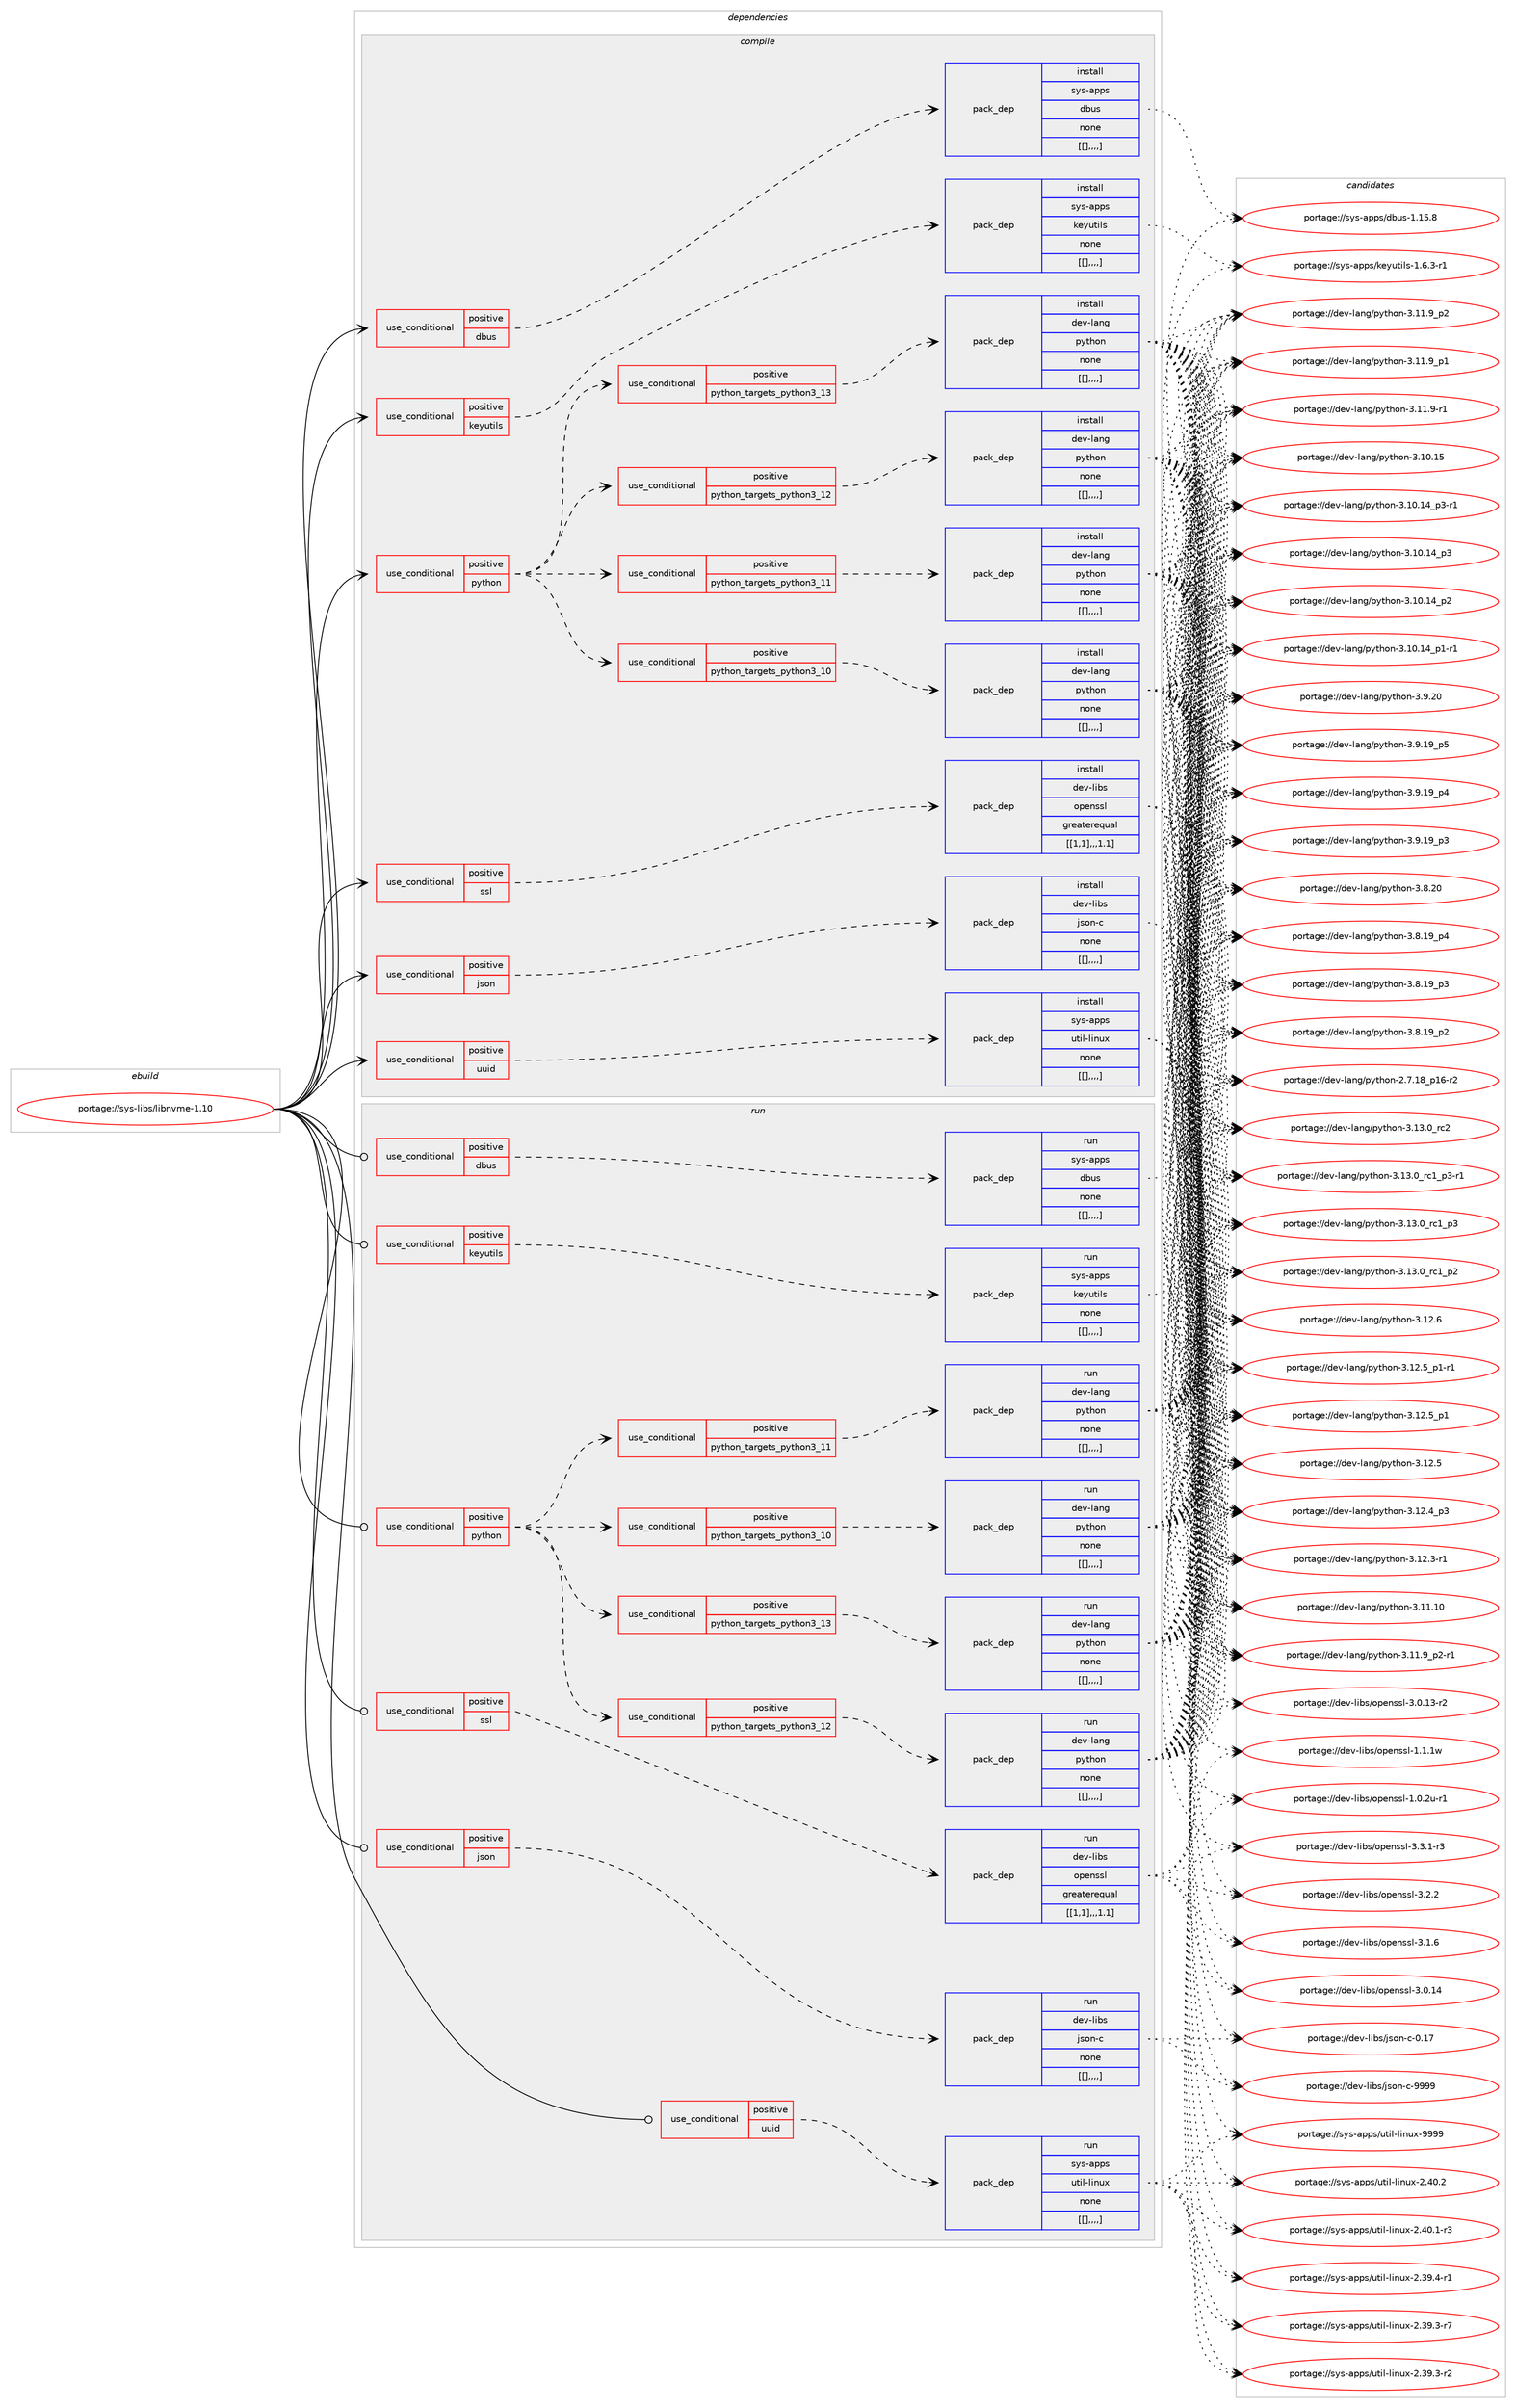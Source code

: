 digraph prolog {

# *************
# Graph options
# *************

newrank=true;
concentrate=true;
compound=true;
graph [rankdir=LR,fontname=Helvetica,fontsize=10,ranksep=1.5];#, ranksep=2.5, nodesep=0.2];
edge  [arrowhead=vee];
node  [fontname=Helvetica,fontsize=10];

# **********
# The ebuild
# **********

subgraph cluster_leftcol {
color=gray;
label=<<i>ebuild</i>>;
id [label="portage://sys-libs/libnvme-1.10", color=red, width=4, href="../sys-libs/libnvme-1.10.svg"];
}

# ****************
# The dependencies
# ****************

subgraph cluster_midcol {
color=gray;
label=<<i>dependencies</i>>;
subgraph cluster_compile {
fillcolor="#eeeeee";
style=filled;
label=<<i>compile</i>>;
subgraph cond122304 {
dependency459396 [label=<<TABLE BORDER="0" CELLBORDER="1" CELLSPACING="0" CELLPADDING="4"><TR><TD ROWSPAN="3" CELLPADDING="10">use_conditional</TD></TR><TR><TD>positive</TD></TR><TR><TD>dbus</TD></TR></TABLE>>, shape=none, color=red];
subgraph pack333972 {
dependency459397 [label=<<TABLE BORDER="0" CELLBORDER="1" CELLSPACING="0" CELLPADDING="4" WIDTH="220"><TR><TD ROWSPAN="6" CELLPADDING="30">pack_dep</TD></TR><TR><TD WIDTH="110">install</TD></TR><TR><TD>sys-apps</TD></TR><TR><TD>dbus</TD></TR><TR><TD>none</TD></TR><TR><TD>[[],,,,]</TD></TR></TABLE>>, shape=none, color=blue];
}
dependency459396:e -> dependency459397:w [weight=20,style="dashed",arrowhead="vee"];
}
id:e -> dependency459396:w [weight=20,style="solid",arrowhead="vee"];
subgraph cond122305 {
dependency459398 [label=<<TABLE BORDER="0" CELLBORDER="1" CELLSPACING="0" CELLPADDING="4"><TR><TD ROWSPAN="3" CELLPADDING="10">use_conditional</TD></TR><TR><TD>positive</TD></TR><TR><TD>json</TD></TR></TABLE>>, shape=none, color=red];
subgraph pack333973 {
dependency459399 [label=<<TABLE BORDER="0" CELLBORDER="1" CELLSPACING="0" CELLPADDING="4" WIDTH="220"><TR><TD ROWSPAN="6" CELLPADDING="30">pack_dep</TD></TR><TR><TD WIDTH="110">install</TD></TR><TR><TD>dev-libs</TD></TR><TR><TD>json-c</TD></TR><TR><TD>none</TD></TR><TR><TD>[[],,,,]</TD></TR></TABLE>>, shape=none, color=blue];
}
dependency459398:e -> dependency459399:w [weight=20,style="dashed",arrowhead="vee"];
}
id:e -> dependency459398:w [weight=20,style="solid",arrowhead="vee"];
subgraph cond122306 {
dependency459400 [label=<<TABLE BORDER="0" CELLBORDER="1" CELLSPACING="0" CELLPADDING="4"><TR><TD ROWSPAN="3" CELLPADDING="10">use_conditional</TD></TR><TR><TD>positive</TD></TR><TR><TD>keyutils</TD></TR></TABLE>>, shape=none, color=red];
subgraph pack333974 {
dependency459401 [label=<<TABLE BORDER="0" CELLBORDER="1" CELLSPACING="0" CELLPADDING="4" WIDTH="220"><TR><TD ROWSPAN="6" CELLPADDING="30">pack_dep</TD></TR><TR><TD WIDTH="110">install</TD></TR><TR><TD>sys-apps</TD></TR><TR><TD>keyutils</TD></TR><TR><TD>none</TD></TR><TR><TD>[[],,,,]</TD></TR></TABLE>>, shape=none, color=blue];
}
dependency459400:e -> dependency459401:w [weight=20,style="dashed",arrowhead="vee"];
}
id:e -> dependency459400:w [weight=20,style="solid",arrowhead="vee"];
subgraph cond122307 {
dependency459402 [label=<<TABLE BORDER="0" CELLBORDER="1" CELLSPACING="0" CELLPADDING="4"><TR><TD ROWSPAN="3" CELLPADDING="10">use_conditional</TD></TR><TR><TD>positive</TD></TR><TR><TD>python</TD></TR></TABLE>>, shape=none, color=red];
subgraph cond122308 {
dependency459403 [label=<<TABLE BORDER="0" CELLBORDER="1" CELLSPACING="0" CELLPADDING="4"><TR><TD ROWSPAN="3" CELLPADDING="10">use_conditional</TD></TR><TR><TD>positive</TD></TR><TR><TD>python_targets_python3_10</TD></TR></TABLE>>, shape=none, color=red];
subgraph pack333975 {
dependency459404 [label=<<TABLE BORDER="0" CELLBORDER="1" CELLSPACING="0" CELLPADDING="4" WIDTH="220"><TR><TD ROWSPAN="6" CELLPADDING="30">pack_dep</TD></TR><TR><TD WIDTH="110">install</TD></TR><TR><TD>dev-lang</TD></TR><TR><TD>python</TD></TR><TR><TD>none</TD></TR><TR><TD>[[],,,,]</TD></TR></TABLE>>, shape=none, color=blue];
}
dependency459403:e -> dependency459404:w [weight=20,style="dashed",arrowhead="vee"];
}
dependency459402:e -> dependency459403:w [weight=20,style="dashed",arrowhead="vee"];
subgraph cond122309 {
dependency459405 [label=<<TABLE BORDER="0" CELLBORDER="1" CELLSPACING="0" CELLPADDING="4"><TR><TD ROWSPAN="3" CELLPADDING="10">use_conditional</TD></TR><TR><TD>positive</TD></TR><TR><TD>python_targets_python3_11</TD></TR></TABLE>>, shape=none, color=red];
subgraph pack333976 {
dependency459406 [label=<<TABLE BORDER="0" CELLBORDER="1" CELLSPACING="0" CELLPADDING="4" WIDTH="220"><TR><TD ROWSPAN="6" CELLPADDING="30">pack_dep</TD></TR><TR><TD WIDTH="110">install</TD></TR><TR><TD>dev-lang</TD></TR><TR><TD>python</TD></TR><TR><TD>none</TD></TR><TR><TD>[[],,,,]</TD></TR></TABLE>>, shape=none, color=blue];
}
dependency459405:e -> dependency459406:w [weight=20,style="dashed",arrowhead="vee"];
}
dependency459402:e -> dependency459405:w [weight=20,style="dashed",arrowhead="vee"];
subgraph cond122310 {
dependency459407 [label=<<TABLE BORDER="0" CELLBORDER="1" CELLSPACING="0" CELLPADDING="4"><TR><TD ROWSPAN="3" CELLPADDING="10">use_conditional</TD></TR><TR><TD>positive</TD></TR><TR><TD>python_targets_python3_12</TD></TR></TABLE>>, shape=none, color=red];
subgraph pack333977 {
dependency459408 [label=<<TABLE BORDER="0" CELLBORDER="1" CELLSPACING="0" CELLPADDING="4" WIDTH="220"><TR><TD ROWSPAN="6" CELLPADDING="30">pack_dep</TD></TR><TR><TD WIDTH="110">install</TD></TR><TR><TD>dev-lang</TD></TR><TR><TD>python</TD></TR><TR><TD>none</TD></TR><TR><TD>[[],,,,]</TD></TR></TABLE>>, shape=none, color=blue];
}
dependency459407:e -> dependency459408:w [weight=20,style="dashed",arrowhead="vee"];
}
dependency459402:e -> dependency459407:w [weight=20,style="dashed",arrowhead="vee"];
subgraph cond122311 {
dependency459409 [label=<<TABLE BORDER="0" CELLBORDER="1" CELLSPACING="0" CELLPADDING="4"><TR><TD ROWSPAN="3" CELLPADDING="10">use_conditional</TD></TR><TR><TD>positive</TD></TR><TR><TD>python_targets_python3_13</TD></TR></TABLE>>, shape=none, color=red];
subgraph pack333978 {
dependency459410 [label=<<TABLE BORDER="0" CELLBORDER="1" CELLSPACING="0" CELLPADDING="4" WIDTH="220"><TR><TD ROWSPAN="6" CELLPADDING="30">pack_dep</TD></TR><TR><TD WIDTH="110">install</TD></TR><TR><TD>dev-lang</TD></TR><TR><TD>python</TD></TR><TR><TD>none</TD></TR><TR><TD>[[],,,,]</TD></TR></TABLE>>, shape=none, color=blue];
}
dependency459409:e -> dependency459410:w [weight=20,style="dashed",arrowhead="vee"];
}
dependency459402:e -> dependency459409:w [weight=20,style="dashed",arrowhead="vee"];
}
id:e -> dependency459402:w [weight=20,style="solid",arrowhead="vee"];
subgraph cond122312 {
dependency459411 [label=<<TABLE BORDER="0" CELLBORDER="1" CELLSPACING="0" CELLPADDING="4"><TR><TD ROWSPAN="3" CELLPADDING="10">use_conditional</TD></TR><TR><TD>positive</TD></TR><TR><TD>ssl</TD></TR></TABLE>>, shape=none, color=red];
subgraph pack333979 {
dependency459412 [label=<<TABLE BORDER="0" CELLBORDER="1" CELLSPACING="0" CELLPADDING="4" WIDTH="220"><TR><TD ROWSPAN="6" CELLPADDING="30">pack_dep</TD></TR><TR><TD WIDTH="110">install</TD></TR><TR><TD>dev-libs</TD></TR><TR><TD>openssl</TD></TR><TR><TD>greaterequal</TD></TR><TR><TD>[[1,1],,,1.1]</TD></TR></TABLE>>, shape=none, color=blue];
}
dependency459411:e -> dependency459412:w [weight=20,style="dashed",arrowhead="vee"];
}
id:e -> dependency459411:w [weight=20,style="solid",arrowhead="vee"];
subgraph cond122313 {
dependency459413 [label=<<TABLE BORDER="0" CELLBORDER="1" CELLSPACING="0" CELLPADDING="4"><TR><TD ROWSPAN="3" CELLPADDING="10">use_conditional</TD></TR><TR><TD>positive</TD></TR><TR><TD>uuid</TD></TR></TABLE>>, shape=none, color=red];
subgraph pack333980 {
dependency459414 [label=<<TABLE BORDER="0" CELLBORDER="1" CELLSPACING="0" CELLPADDING="4" WIDTH="220"><TR><TD ROWSPAN="6" CELLPADDING="30">pack_dep</TD></TR><TR><TD WIDTH="110">install</TD></TR><TR><TD>sys-apps</TD></TR><TR><TD>util-linux</TD></TR><TR><TD>none</TD></TR><TR><TD>[[],,,,]</TD></TR></TABLE>>, shape=none, color=blue];
}
dependency459413:e -> dependency459414:w [weight=20,style="dashed",arrowhead="vee"];
}
id:e -> dependency459413:w [weight=20,style="solid",arrowhead="vee"];
}
subgraph cluster_compileandrun {
fillcolor="#eeeeee";
style=filled;
label=<<i>compile and run</i>>;
}
subgraph cluster_run {
fillcolor="#eeeeee";
style=filled;
label=<<i>run</i>>;
subgraph cond122314 {
dependency459415 [label=<<TABLE BORDER="0" CELLBORDER="1" CELLSPACING="0" CELLPADDING="4"><TR><TD ROWSPAN="3" CELLPADDING="10">use_conditional</TD></TR><TR><TD>positive</TD></TR><TR><TD>dbus</TD></TR></TABLE>>, shape=none, color=red];
subgraph pack333981 {
dependency459416 [label=<<TABLE BORDER="0" CELLBORDER="1" CELLSPACING="0" CELLPADDING="4" WIDTH="220"><TR><TD ROWSPAN="6" CELLPADDING="30">pack_dep</TD></TR><TR><TD WIDTH="110">run</TD></TR><TR><TD>sys-apps</TD></TR><TR><TD>dbus</TD></TR><TR><TD>none</TD></TR><TR><TD>[[],,,,]</TD></TR></TABLE>>, shape=none, color=blue];
}
dependency459415:e -> dependency459416:w [weight=20,style="dashed",arrowhead="vee"];
}
id:e -> dependency459415:w [weight=20,style="solid",arrowhead="odot"];
subgraph cond122315 {
dependency459417 [label=<<TABLE BORDER="0" CELLBORDER="1" CELLSPACING="0" CELLPADDING="4"><TR><TD ROWSPAN="3" CELLPADDING="10">use_conditional</TD></TR><TR><TD>positive</TD></TR><TR><TD>json</TD></TR></TABLE>>, shape=none, color=red];
subgraph pack333982 {
dependency459418 [label=<<TABLE BORDER="0" CELLBORDER="1" CELLSPACING="0" CELLPADDING="4" WIDTH="220"><TR><TD ROWSPAN="6" CELLPADDING="30">pack_dep</TD></TR><TR><TD WIDTH="110">run</TD></TR><TR><TD>dev-libs</TD></TR><TR><TD>json-c</TD></TR><TR><TD>none</TD></TR><TR><TD>[[],,,,]</TD></TR></TABLE>>, shape=none, color=blue];
}
dependency459417:e -> dependency459418:w [weight=20,style="dashed",arrowhead="vee"];
}
id:e -> dependency459417:w [weight=20,style="solid",arrowhead="odot"];
subgraph cond122316 {
dependency459419 [label=<<TABLE BORDER="0" CELLBORDER="1" CELLSPACING="0" CELLPADDING="4"><TR><TD ROWSPAN="3" CELLPADDING="10">use_conditional</TD></TR><TR><TD>positive</TD></TR><TR><TD>keyutils</TD></TR></TABLE>>, shape=none, color=red];
subgraph pack333983 {
dependency459420 [label=<<TABLE BORDER="0" CELLBORDER="1" CELLSPACING="0" CELLPADDING="4" WIDTH="220"><TR><TD ROWSPAN="6" CELLPADDING="30">pack_dep</TD></TR><TR><TD WIDTH="110">run</TD></TR><TR><TD>sys-apps</TD></TR><TR><TD>keyutils</TD></TR><TR><TD>none</TD></TR><TR><TD>[[],,,,]</TD></TR></TABLE>>, shape=none, color=blue];
}
dependency459419:e -> dependency459420:w [weight=20,style="dashed",arrowhead="vee"];
}
id:e -> dependency459419:w [weight=20,style="solid",arrowhead="odot"];
subgraph cond122317 {
dependency459421 [label=<<TABLE BORDER="0" CELLBORDER="1" CELLSPACING="0" CELLPADDING="4"><TR><TD ROWSPAN="3" CELLPADDING="10">use_conditional</TD></TR><TR><TD>positive</TD></TR><TR><TD>python</TD></TR></TABLE>>, shape=none, color=red];
subgraph cond122318 {
dependency459422 [label=<<TABLE BORDER="0" CELLBORDER="1" CELLSPACING="0" CELLPADDING="4"><TR><TD ROWSPAN="3" CELLPADDING="10">use_conditional</TD></TR><TR><TD>positive</TD></TR><TR><TD>python_targets_python3_10</TD></TR></TABLE>>, shape=none, color=red];
subgraph pack333984 {
dependency459423 [label=<<TABLE BORDER="0" CELLBORDER="1" CELLSPACING="0" CELLPADDING="4" WIDTH="220"><TR><TD ROWSPAN="6" CELLPADDING="30">pack_dep</TD></TR><TR><TD WIDTH="110">run</TD></TR><TR><TD>dev-lang</TD></TR><TR><TD>python</TD></TR><TR><TD>none</TD></TR><TR><TD>[[],,,,]</TD></TR></TABLE>>, shape=none, color=blue];
}
dependency459422:e -> dependency459423:w [weight=20,style="dashed",arrowhead="vee"];
}
dependency459421:e -> dependency459422:w [weight=20,style="dashed",arrowhead="vee"];
subgraph cond122319 {
dependency459424 [label=<<TABLE BORDER="0" CELLBORDER="1" CELLSPACING="0" CELLPADDING="4"><TR><TD ROWSPAN="3" CELLPADDING="10">use_conditional</TD></TR><TR><TD>positive</TD></TR><TR><TD>python_targets_python3_11</TD></TR></TABLE>>, shape=none, color=red];
subgraph pack333985 {
dependency459425 [label=<<TABLE BORDER="0" CELLBORDER="1" CELLSPACING="0" CELLPADDING="4" WIDTH="220"><TR><TD ROWSPAN="6" CELLPADDING="30">pack_dep</TD></TR><TR><TD WIDTH="110">run</TD></TR><TR><TD>dev-lang</TD></TR><TR><TD>python</TD></TR><TR><TD>none</TD></TR><TR><TD>[[],,,,]</TD></TR></TABLE>>, shape=none, color=blue];
}
dependency459424:e -> dependency459425:w [weight=20,style="dashed",arrowhead="vee"];
}
dependency459421:e -> dependency459424:w [weight=20,style="dashed",arrowhead="vee"];
subgraph cond122320 {
dependency459426 [label=<<TABLE BORDER="0" CELLBORDER="1" CELLSPACING="0" CELLPADDING="4"><TR><TD ROWSPAN="3" CELLPADDING="10">use_conditional</TD></TR><TR><TD>positive</TD></TR><TR><TD>python_targets_python3_12</TD></TR></TABLE>>, shape=none, color=red];
subgraph pack333986 {
dependency459427 [label=<<TABLE BORDER="0" CELLBORDER="1" CELLSPACING="0" CELLPADDING="4" WIDTH="220"><TR><TD ROWSPAN="6" CELLPADDING="30">pack_dep</TD></TR><TR><TD WIDTH="110">run</TD></TR><TR><TD>dev-lang</TD></TR><TR><TD>python</TD></TR><TR><TD>none</TD></TR><TR><TD>[[],,,,]</TD></TR></TABLE>>, shape=none, color=blue];
}
dependency459426:e -> dependency459427:w [weight=20,style="dashed",arrowhead="vee"];
}
dependency459421:e -> dependency459426:w [weight=20,style="dashed",arrowhead="vee"];
subgraph cond122321 {
dependency459428 [label=<<TABLE BORDER="0" CELLBORDER="1" CELLSPACING="0" CELLPADDING="4"><TR><TD ROWSPAN="3" CELLPADDING="10">use_conditional</TD></TR><TR><TD>positive</TD></TR><TR><TD>python_targets_python3_13</TD></TR></TABLE>>, shape=none, color=red];
subgraph pack333987 {
dependency459429 [label=<<TABLE BORDER="0" CELLBORDER="1" CELLSPACING="0" CELLPADDING="4" WIDTH="220"><TR><TD ROWSPAN="6" CELLPADDING="30">pack_dep</TD></TR><TR><TD WIDTH="110">run</TD></TR><TR><TD>dev-lang</TD></TR><TR><TD>python</TD></TR><TR><TD>none</TD></TR><TR><TD>[[],,,,]</TD></TR></TABLE>>, shape=none, color=blue];
}
dependency459428:e -> dependency459429:w [weight=20,style="dashed",arrowhead="vee"];
}
dependency459421:e -> dependency459428:w [weight=20,style="dashed",arrowhead="vee"];
}
id:e -> dependency459421:w [weight=20,style="solid",arrowhead="odot"];
subgraph cond122322 {
dependency459430 [label=<<TABLE BORDER="0" CELLBORDER="1" CELLSPACING="0" CELLPADDING="4"><TR><TD ROWSPAN="3" CELLPADDING="10">use_conditional</TD></TR><TR><TD>positive</TD></TR><TR><TD>ssl</TD></TR></TABLE>>, shape=none, color=red];
subgraph pack333988 {
dependency459431 [label=<<TABLE BORDER="0" CELLBORDER="1" CELLSPACING="0" CELLPADDING="4" WIDTH="220"><TR><TD ROWSPAN="6" CELLPADDING="30">pack_dep</TD></TR><TR><TD WIDTH="110">run</TD></TR><TR><TD>dev-libs</TD></TR><TR><TD>openssl</TD></TR><TR><TD>greaterequal</TD></TR><TR><TD>[[1,1],,,1.1]</TD></TR></TABLE>>, shape=none, color=blue];
}
dependency459430:e -> dependency459431:w [weight=20,style="dashed",arrowhead="vee"];
}
id:e -> dependency459430:w [weight=20,style="solid",arrowhead="odot"];
subgraph cond122323 {
dependency459432 [label=<<TABLE BORDER="0" CELLBORDER="1" CELLSPACING="0" CELLPADDING="4"><TR><TD ROWSPAN="3" CELLPADDING="10">use_conditional</TD></TR><TR><TD>positive</TD></TR><TR><TD>uuid</TD></TR></TABLE>>, shape=none, color=red];
subgraph pack333989 {
dependency459433 [label=<<TABLE BORDER="0" CELLBORDER="1" CELLSPACING="0" CELLPADDING="4" WIDTH="220"><TR><TD ROWSPAN="6" CELLPADDING="30">pack_dep</TD></TR><TR><TD WIDTH="110">run</TD></TR><TR><TD>sys-apps</TD></TR><TR><TD>util-linux</TD></TR><TR><TD>none</TD></TR><TR><TD>[[],,,,]</TD></TR></TABLE>>, shape=none, color=blue];
}
dependency459432:e -> dependency459433:w [weight=20,style="dashed",arrowhead="vee"];
}
id:e -> dependency459432:w [weight=20,style="solid",arrowhead="odot"];
}
}

# **************
# The candidates
# **************

subgraph cluster_choices {
rank=same;
color=gray;
label=<<i>candidates</i>>;

subgraph choice333972 {
color=black;
nodesep=1;
choice1151211154597112112115471009811711545494649534656 [label="portage://sys-apps/dbus-1.15.8", color=red, width=4,href="../sys-apps/dbus-1.15.8.svg"];
dependency459397:e -> choice1151211154597112112115471009811711545494649534656:w [style=dotted,weight="100"];
}
subgraph choice333973 {
color=black;
nodesep=1;
choice10010111845108105981154710611511111045994557575757 [label="portage://dev-libs/json-c-9999", color=red, width=4,href="../dev-libs/json-c-9999.svg"];
choice10010111845108105981154710611511111045994548464955 [label="portage://dev-libs/json-c-0.17", color=red, width=4,href="../dev-libs/json-c-0.17.svg"];
dependency459399:e -> choice10010111845108105981154710611511111045994557575757:w [style=dotted,weight="100"];
dependency459399:e -> choice10010111845108105981154710611511111045994548464955:w [style=dotted,weight="100"];
}
subgraph choice333974 {
color=black;
nodesep=1;
choice1151211154597112112115471071011211171161051081154549465446514511449 [label="portage://sys-apps/keyutils-1.6.3-r1", color=red, width=4,href="../sys-apps/keyutils-1.6.3-r1.svg"];
dependency459401:e -> choice1151211154597112112115471071011211171161051081154549465446514511449:w [style=dotted,weight="100"];
}
subgraph choice333975 {
color=black;
nodesep=1;
choice10010111845108971101034711212111610411111045514649514648951149950 [label="portage://dev-lang/python-3.13.0_rc2", color=red, width=4,href="../dev-lang/python-3.13.0_rc2.svg"];
choice1001011184510897110103471121211161041111104551464951464895114994995112514511449 [label="portage://dev-lang/python-3.13.0_rc1_p3-r1", color=red, width=4,href="../dev-lang/python-3.13.0_rc1_p3-r1.svg"];
choice100101118451089711010347112121116104111110455146495146489511499499511251 [label="portage://dev-lang/python-3.13.0_rc1_p3", color=red, width=4,href="../dev-lang/python-3.13.0_rc1_p3.svg"];
choice100101118451089711010347112121116104111110455146495146489511499499511250 [label="portage://dev-lang/python-3.13.0_rc1_p2", color=red, width=4,href="../dev-lang/python-3.13.0_rc1_p2.svg"];
choice10010111845108971101034711212111610411111045514649504654 [label="portage://dev-lang/python-3.12.6", color=red, width=4,href="../dev-lang/python-3.12.6.svg"];
choice1001011184510897110103471121211161041111104551464950465395112494511449 [label="portage://dev-lang/python-3.12.5_p1-r1", color=red, width=4,href="../dev-lang/python-3.12.5_p1-r1.svg"];
choice100101118451089711010347112121116104111110455146495046539511249 [label="portage://dev-lang/python-3.12.5_p1", color=red, width=4,href="../dev-lang/python-3.12.5_p1.svg"];
choice10010111845108971101034711212111610411111045514649504653 [label="portage://dev-lang/python-3.12.5", color=red, width=4,href="../dev-lang/python-3.12.5.svg"];
choice100101118451089711010347112121116104111110455146495046529511251 [label="portage://dev-lang/python-3.12.4_p3", color=red, width=4,href="../dev-lang/python-3.12.4_p3.svg"];
choice100101118451089711010347112121116104111110455146495046514511449 [label="portage://dev-lang/python-3.12.3-r1", color=red, width=4,href="../dev-lang/python-3.12.3-r1.svg"];
choice1001011184510897110103471121211161041111104551464949464948 [label="portage://dev-lang/python-3.11.10", color=red, width=4,href="../dev-lang/python-3.11.10.svg"];
choice1001011184510897110103471121211161041111104551464949465795112504511449 [label="portage://dev-lang/python-3.11.9_p2-r1", color=red, width=4,href="../dev-lang/python-3.11.9_p2-r1.svg"];
choice100101118451089711010347112121116104111110455146494946579511250 [label="portage://dev-lang/python-3.11.9_p2", color=red, width=4,href="../dev-lang/python-3.11.9_p2.svg"];
choice100101118451089711010347112121116104111110455146494946579511249 [label="portage://dev-lang/python-3.11.9_p1", color=red, width=4,href="../dev-lang/python-3.11.9_p1.svg"];
choice100101118451089711010347112121116104111110455146494946574511449 [label="portage://dev-lang/python-3.11.9-r1", color=red, width=4,href="../dev-lang/python-3.11.9-r1.svg"];
choice1001011184510897110103471121211161041111104551464948464953 [label="portage://dev-lang/python-3.10.15", color=red, width=4,href="../dev-lang/python-3.10.15.svg"];
choice100101118451089711010347112121116104111110455146494846495295112514511449 [label="portage://dev-lang/python-3.10.14_p3-r1", color=red, width=4,href="../dev-lang/python-3.10.14_p3-r1.svg"];
choice10010111845108971101034711212111610411111045514649484649529511251 [label="portage://dev-lang/python-3.10.14_p3", color=red, width=4,href="../dev-lang/python-3.10.14_p3.svg"];
choice10010111845108971101034711212111610411111045514649484649529511250 [label="portage://dev-lang/python-3.10.14_p2", color=red, width=4,href="../dev-lang/python-3.10.14_p2.svg"];
choice100101118451089711010347112121116104111110455146494846495295112494511449 [label="portage://dev-lang/python-3.10.14_p1-r1", color=red, width=4,href="../dev-lang/python-3.10.14_p1-r1.svg"];
choice10010111845108971101034711212111610411111045514657465048 [label="portage://dev-lang/python-3.9.20", color=red, width=4,href="../dev-lang/python-3.9.20.svg"];
choice100101118451089711010347112121116104111110455146574649579511253 [label="portage://dev-lang/python-3.9.19_p5", color=red, width=4,href="../dev-lang/python-3.9.19_p5.svg"];
choice100101118451089711010347112121116104111110455146574649579511252 [label="portage://dev-lang/python-3.9.19_p4", color=red, width=4,href="../dev-lang/python-3.9.19_p4.svg"];
choice100101118451089711010347112121116104111110455146574649579511251 [label="portage://dev-lang/python-3.9.19_p3", color=red, width=4,href="../dev-lang/python-3.9.19_p3.svg"];
choice10010111845108971101034711212111610411111045514656465048 [label="portage://dev-lang/python-3.8.20", color=red, width=4,href="../dev-lang/python-3.8.20.svg"];
choice100101118451089711010347112121116104111110455146564649579511252 [label="portage://dev-lang/python-3.8.19_p4", color=red, width=4,href="../dev-lang/python-3.8.19_p4.svg"];
choice100101118451089711010347112121116104111110455146564649579511251 [label="portage://dev-lang/python-3.8.19_p3", color=red, width=4,href="../dev-lang/python-3.8.19_p3.svg"];
choice100101118451089711010347112121116104111110455146564649579511250 [label="portage://dev-lang/python-3.8.19_p2", color=red, width=4,href="../dev-lang/python-3.8.19_p2.svg"];
choice100101118451089711010347112121116104111110455046554649569511249544511450 [label="portage://dev-lang/python-2.7.18_p16-r2", color=red, width=4,href="../dev-lang/python-2.7.18_p16-r2.svg"];
dependency459404:e -> choice10010111845108971101034711212111610411111045514649514648951149950:w [style=dotted,weight="100"];
dependency459404:e -> choice1001011184510897110103471121211161041111104551464951464895114994995112514511449:w [style=dotted,weight="100"];
dependency459404:e -> choice100101118451089711010347112121116104111110455146495146489511499499511251:w [style=dotted,weight="100"];
dependency459404:e -> choice100101118451089711010347112121116104111110455146495146489511499499511250:w [style=dotted,weight="100"];
dependency459404:e -> choice10010111845108971101034711212111610411111045514649504654:w [style=dotted,weight="100"];
dependency459404:e -> choice1001011184510897110103471121211161041111104551464950465395112494511449:w [style=dotted,weight="100"];
dependency459404:e -> choice100101118451089711010347112121116104111110455146495046539511249:w [style=dotted,weight="100"];
dependency459404:e -> choice10010111845108971101034711212111610411111045514649504653:w [style=dotted,weight="100"];
dependency459404:e -> choice100101118451089711010347112121116104111110455146495046529511251:w [style=dotted,weight="100"];
dependency459404:e -> choice100101118451089711010347112121116104111110455146495046514511449:w [style=dotted,weight="100"];
dependency459404:e -> choice1001011184510897110103471121211161041111104551464949464948:w [style=dotted,weight="100"];
dependency459404:e -> choice1001011184510897110103471121211161041111104551464949465795112504511449:w [style=dotted,weight="100"];
dependency459404:e -> choice100101118451089711010347112121116104111110455146494946579511250:w [style=dotted,weight="100"];
dependency459404:e -> choice100101118451089711010347112121116104111110455146494946579511249:w [style=dotted,weight="100"];
dependency459404:e -> choice100101118451089711010347112121116104111110455146494946574511449:w [style=dotted,weight="100"];
dependency459404:e -> choice1001011184510897110103471121211161041111104551464948464953:w [style=dotted,weight="100"];
dependency459404:e -> choice100101118451089711010347112121116104111110455146494846495295112514511449:w [style=dotted,weight="100"];
dependency459404:e -> choice10010111845108971101034711212111610411111045514649484649529511251:w [style=dotted,weight="100"];
dependency459404:e -> choice10010111845108971101034711212111610411111045514649484649529511250:w [style=dotted,weight="100"];
dependency459404:e -> choice100101118451089711010347112121116104111110455146494846495295112494511449:w [style=dotted,weight="100"];
dependency459404:e -> choice10010111845108971101034711212111610411111045514657465048:w [style=dotted,weight="100"];
dependency459404:e -> choice100101118451089711010347112121116104111110455146574649579511253:w [style=dotted,weight="100"];
dependency459404:e -> choice100101118451089711010347112121116104111110455146574649579511252:w [style=dotted,weight="100"];
dependency459404:e -> choice100101118451089711010347112121116104111110455146574649579511251:w [style=dotted,weight="100"];
dependency459404:e -> choice10010111845108971101034711212111610411111045514656465048:w [style=dotted,weight="100"];
dependency459404:e -> choice100101118451089711010347112121116104111110455146564649579511252:w [style=dotted,weight="100"];
dependency459404:e -> choice100101118451089711010347112121116104111110455146564649579511251:w [style=dotted,weight="100"];
dependency459404:e -> choice100101118451089711010347112121116104111110455146564649579511250:w [style=dotted,weight="100"];
dependency459404:e -> choice100101118451089711010347112121116104111110455046554649569511249544511450:w [style=dotted,weight="100"];
}
subgraph choice333976 {
color=black;
nodesep=1;
choice10010111845108971101034711212111610411111045514649514648951149950 [label="portage://dev-lang/python-3.13.0_rc2", color=red, width=4,href="../dev-lang/python-3.13.0_rc2.svg"];
choice1001011184510897110103471121211161041111104551464951464895114994995112514511449 [label="portage://dev-lang/python-3.13.0_rc1_p3-r1", color=red, width=4,href="../dev-lang/python-3.13.0_rc1_p3-r1.svg"];
choice100101118451089711010347112121116104111110455146495146489511499499511251 [label="portage://dev-lang/python-3.13.0_rc1_p3", color=red, width=4,href="../dev-lang/python-3.13.0_rc1_p3.svg"];
choice100101118451089711010347112121116104111110455146495146489511499499511250 [label="portage://dev-lang/python-3.13.0_rc1_p2", color=red, width=4,href="../dev-lang/python-3.13.0_rc1_p2.svg"];
choice10010111845108971101034711212111610411111045514649504654 [label="portage://dev-lang/python-3.12.6", color=red, width=4,href="../dev-lang/python-3.12.6.svg"];
choice1001011184510897110103471121211161041111104551464950465395112494511449 [label="portage://dev-lang/python-3.12.5_p1-r1", color=red, width=4,href="../dev-lang/python-3.12.5_p1-r1.svg"];
choice100101118451089711010347112121116104111110455146495046539511249 [label="portage://dev-lang/python-3.12.5_p1", color=red, width=4,href="../dev-lang/python-3.12.5_p1.svg"];
choice10010111845108971101034711212111610411111045514649504653 [label="portage://dev-lang/python-3.12.5", color=red, width=4,href="../dev-lang/python-3.12.5.svg"];
choice100101118451089711010347112121116104111110455146495046529511251 [label="portage://dev-lang/python-3.12.4_p3", color=red, width=4,href="../dev-lang/python-3.12.4_p3.svg"];
choice100101118451089711010347112121116104111110455146495046514511449 [label="portage://dev-lang/python-3.12.3-r1", color=red, width=4,href="../dev-lang/python-3.12.3-r1.svg"];
choice1001011184510897110103471121211161041111104551464949464948 [label="portage://dev-lang/python-3.11.10", color=red, width=4,href="../dev-lang/python-3.11.10.svg"];
choice1001011184510897110103471121211161041111104551464949465795112504511449 [label="portage://dev-lang/python-3.11.9_p2-r1", color=red, width=4,href="../dev-lang/python-3.11.9_p2-r1.svg"];
choice100101118451089711010347112121116104111110455146494946579511250 [label="portage://dev-lang/python-3.11.9_p2", color=red, width=4,href="../dev-lang/python-3.11.9_p2.svg"];
choice100101118451089711010347112121116104111110455146494946579511249 [label="portage://dev-lang/python-3.11.9_p1", color=red, width=4,href="../dev-lang/python-3.11.9_p1.svg"];
choice100101118451089711010347112121116104111110455146494946574511449 [label="portage://dev-lang/python-3.11.9-r1", color=red, width=4,href="../dev-lang/python-3.11.9-r1.svg"];
choice1001011184510897110103471121211161041111104551464948464953 [label="portage://dev-lang/python-3.10.15", color=red, width=4,href="../dev-lang/python-3.10.15.svg"];
choice100101118451089711010347112121116104111110455146494846495295112514511449 [label="portage://dev-lang/python-3.10.14_p3-r1", color=red, width=4,href="../dev-lang/python-3.10.14_p3-r1.svg"];
choice10010111845108971101034711212111610411111045514649484649529511251 [label="portage://dev-lang/python-3.10.14_p3", color=red, width=4,href="../dev-lang/python-3.10.14_p3.svg"];
choice10010111845108971101034711212111610411111045514649484649529511250 [label="portage://dev-lang/python-3.10.14_p2", color=red, width=4,href="../dev-lang/python-3.10.14_p2.svg"];
choice100101118451089711010347112121116104111110455146494846495295112494511449 [label="portage://dev-lang/python-3.10.14_p1-r1", color=red, width=4,href="../dev-lang/python-3.10.14_p1-r1.svg"];
choice10010111845108971101034711212111610411111045514657465048 [label="portage://dev-lang/python-3.9.20", color=red, width=4,href="../dev-lang/python-3.9.20.svg"];
choice100101118451089711010347112121116104111110455146574649579511253 [label="portage://dev-lang/python-3.9.19_p5", color=red, width=4,href="../dev-lang/python-3.9.19_p5.svg"];
choice100101118451089711010347112121116104111110455146574649579511252 [label="portage://dev-lang/python-3.9.19_p4", color=red, width=4,href="../dev-lang/python-3.9.19_p4.svg"];
choice100101118451089711010347112121116104111110455146574649579511251 [label="portage://dev-lang/python-3.9.19_p3", color=red, width=4,href="../dev-lang/python-3.9.19_p3.svg"];
choice10010111845108971101034711212111610411111045514656465048 [label="portage://dev-lang/python-3.8.20", color=red, width=4,href="../dev-lang/python-3.8.20.svg"];
choice100101118451089711010347112121116104111110455146564649579511252 [label="portage://dev-lang/python-3.8.19_p4", color=red, width=4,href="../dev-lang/python-3.8.19_p4.svg"];
choice100101118451089711010347112121116104111110455146564649579511251 [label="portage://dev-lang/python-3.8.19_p3", color=red, width=4,href="../dev-lang/python-3.8.19_p3.svg"];
choice100101118451089711010347112121116104111110455146564649579511250 [label="portage://dev-lang/python-3.8.19_p2", color=red, width=4,href="../dev-lang/python-3.8.19_p2.svg"];
choice100101118451089711010347112121116104111110455046554649569511249544511450 [label="portage://dev-lang/python-2.7.18_p16-r2", color=red, width=4,href="../dev-lang/python-2.7.18_p16-r2.svg"];
dependency459406:e -> choice10010111845108971101034711212111610411111045514649514648951149950:w [style=dotted,weight="100"];
dependency459406:e -> choice1001011184510897110103471121211161041111104551464951464895114994995112514511449:w [style=dotted,weight="100"];
dependency459406:e -> choice100101118451089711010347112121116104111110455146495146489511499499511251:w [style=dotted,weight="100"];
dependency459406:e -> choice100101118451089711010347112121116104111110455146495146489511499499511250:w [style=dotted,weight="100"];
dependency459406:e -> choice10010111845108971101034711212111610411111045514649504654:w [style=dotted,weight="100"];
dependency459406:e -> choice1001011184510897110103471121211161041111104551464950465395112494511449:w [style=dotted,weight="100"];
dependency459406:e -> choice100101118451089711010347112121116104111110455146495046539511249:w [style=dotted,weight="100"];
dependency459406:e -> choice10010111845108971101034711212111610411111045514649504653:w [style=dotted,weight="100"];
dependency459406:e -> choice100101118451089711010347112121116104111110455146495046529511251:w [style=dotted,weight="100"];
dependency459406:e -> choice100101118451089711010347112121116104111110455146495046514511449:w [style=dotted,weight="100"];
dependency459406:e -> choice1001011184510897110103471121211161041111104551464949464948:w [style=dotted,weight="100"];
dependency459406:e -> choice1001011184510897110103471121211161041111104551464949465795112504511449:w [style=dotted,weight="100"];
dependency459406:e -> choice100101118451089711010347112121116104111110455146494946579511250:w [style=dotted,weight="100"];
dependency459406:e -> choice100101118451089711010347112121116104111110455146494946579511249:w [style=dotted,weight="100"];
dependency459406:e -> choice100101118451089711010347112121116104111110455146494946574511449:w [style=dotted,weight="100"];
dependency459406:e -> choice1001011184510897110103471121211161041111104551464948464953:w [style=dotted,weight="100"];
dependency459406:e -> choice100101118451089711010347112121116104111110455146494846495295112514511449:w [style=dotted,weight="100"];
dependency459406:e -> choice10010111845108971101034711212111610411111045514649484649529511251:w [style=dotted,weight="100"];
dependency459406:e -> choice10010111845108971101034711212111610411111045514649484649529511250:w [style=dotted,weight="100"];
dependency459406:e -> choice100101118451089711010347112121116104111110455146494846495295112494511449:w [style=dotted,weight="100"];
dependency459406:e -> choice10010111845108971101034711212111610411111045514657465048:w [style=dotted,weight="100"];
dependency459406:e -> choice100101118451089711010347112121116104111110455146574649579511253:w [style=dotted,weight="100"];
dependency459406:e -> choice100101118451089711010347112121116104111110455146574649579511252:w [style=dotted,weight="100"];
dependency459406:e -> choice100101118451089711010347112121116104111110455146574649579511251:w [style=dotted,weight="100"];
dependency459406:e -> choice10010111845108971101034711212111610411111045514656465048:w [style=dotted,weight="100"];
dependency459406:e -> choice100101118451089711010347112121116104111110455146564649579511252:w [style=dotted,weight="100"];
dependency459406:e -> choice100101118451089711010347112121116104111110455146564649579511251:w [style=dotted,weight="100"];
dependency459406:e -> choice100101118451089711010347112121116104111110455146564649579511250:w [style=dotted,weight="100"];
dependency459406:e -> choice100101118451089711010347112121116104111110455046554649569511249544511450:w [style=dotted,weight="100"];
}
subgraph choice333977 {
color=black;
nodesep=1;
choice10010111845108971101034711212111610411111045514649514648951149950 [label="portage://dev-lang/python-3.13.0_rc2", color=red, width=4,href="../dev-lang/python-3.13.0_rc2.svg"];
choice1001011184510897110103471121211161041111104551464951464895114994995112514511449 [label="portage://dev-lang/python-3.13.0_rc1_p3-r1", color=red, width=4,href="../dev-lang/python-3.13.0_rc1_p3-r1.svg"];
choice100101118451089711010347112121116104111110455146495146489511499499511251 [label="portage://dev-lang/python-3.13.0_rc1_p3", color=red, width=4,href="../dev-lang/python-3.13.0_rc1_p3.svg"];
choice100101118451089711010347112121116104111110455146495146489511499499511250 [label="portage://dev-lang/python-3.13.0_rc1_p2", color=red, width=4,href="../dev-lang/python-3.13.0_rc1_p2.svg"];
choice10010111845108971101034711212111610411111045514649504654 [label="portage://dev-lang/python-3.12.6", color=red, width=4,href="../dev-lang/python-3.12.6.svg"];
choice1001011184510897110103471121211161041111104551464950465395112494511449 [label="portage://dev-lang/python-3.12.5_p1-r1", color=red, width=4,href="../dev-lang/python-3.12.5_p1-r1.svg"];
choice100101118451089711010347112121116104111110455146495046539511249 [label="portage://dev-lang/python-3.12.5_p1", color=red, width=4,href="../dev-lang/python-3.12.5_p1.svg"];
choice10010111845108971101034711212111610411111045514649504653 [label="portage://dev-lang/python-3.12.5", color=red, width=4,href="../dev-lang/python-3.12.5.svg"];
choice100101118451089711010347112121116104111110455146495046529511251 [label="portage://dev-lang/python-3.12.4_p3", color=red, width=4,href="../dev-lang/python-3.12.4_p3.svg"];
choice100101118451089711010347112121116104111110455146495046514511449 [label="portage://dev-lang/python-3.12.3-r1", color=red, width=4,href="../dev-lang/python-3.12.3-r1.svg"];
choice1001011184510897110103471121211161041111104551464949464948 [label="portage://dev-lang/python-3.11.10", color=red, width=4,href="../dev-lang/python-3.11.10.svg"];
choice1001011184510897110103471121211161041111104551464949465795112504511449 [label="portage://dev-lang/python-3.11.9_p2-r1", color=red, width=4,href="../dev-lang/python-3.11.9_p2-r1.svg"];
choice100101118451089711010347112121116104111110455146494946579511250 [label="portage://dev-lang/python-3.11.9_p2", color=red, width=4,href="../dev-lang/python-3.11.9_p2.svg"];
choice100101118451089711010347112121116104111110455146494946579511249 [label="portage://dev-lang/python-3.11.9_p1", color=red, width=4,href="../dev-lang/python-3.11.9_p1.svg"];
choice100101118451089711010347112121116104111110455146494946574511449 [label="portage://dev-lang/python-3.11.9-r1", color=red, width=4,href="../dev-lang/python-3.11.9-r1.svg"];
choice1001011184510897110103471121211161041111104551464948464953 [label="portage://dev-lang/python-3.10.15", color=red, width=4,href="../dev-lang/python-3.10.15.svg"];
choice100101118451089711010347112121116104111110455146494846495295112514511449 [label="portage://dev-lang/python-3.10.14_p3-r1", color=red, width=4,href="../dev-lang/python-3.10.14_p3-r1.svg"];
choice10010111845108971101034711212111610411111045514649484649529511251 [label="portage://dev-lang/python-3.10.14_p3", color=red, width=4,href="../dev-lang/python-3.10.14_p3.svg"];
choice10010111845108971101034711212111610411111045514649484649529511250 [label="portage://dev-lang/python-3.10.14_p2", color=red, width=4,href="../dev-lang/python-3.10.14_p2.svg"];
choice100101118451089711010347112121116104111110455146494846495295112494511449 [label="portage://dev-lang/python-3.10.14_p1-r1", color=red, width=4,href="../dev-lang/python-3.10.14_p1-r1.svg"];
choice10010111845108971101034711212111610411111045514657465048 [label="portage://dev-lang/python-3.9.20", color=red, width=4,href="../dev-lang/python-3.9.20.svg"];
choice100101118451089711010347112121116104111110455146574649579511253 [label="portage://dev-lang/python-3.9.19_p5", color=red, width=4,href="../dev-lang/python-3.9.19_p5.svg"];
choice100101118451089711010347112121116104111110455146574649579511252 [label="portage://dev-lang/python-3.9.19_p4", color=red, width=4,href="../dev-lang/python-3.9.19_p4.svg"];
choice100101118451089711010347112121116104111110455146574649579511251 [label="portage://dev-lang/python-3.9.19_p3", color=red, width=4,href="../dev-lang/python-3.9.19_p3.svg"];
choice10010111845108971101034711212111610411111045514656465048 [label="portage://dev-lang/python-3.8.20", color=red, width=4,href="../dev-lang/python-3.8.20.svg"];
choice100101118451089711010347112121116104111110455146564649579511252 [label="portage://dev-lang/python-3.8.19_p4", color=red, width=4,href="../dev-lang/python-3.8.19_p4.svg"];
choice100101118451089711010347112121116104111110455146564649579511251 [label="portage://dev-lang/python-3.8.19_p3", color=red, width=4,href="../dev-lang/python-3.8.19_p3.svg"];
choice100101118451089711010347112121116104111110455146564649579511250 [label="portage://dev-lang/python-3.8.19_p2", color=red, width=4,href="../dev-lang/python-3.8.19_p2.svg"];
choice100101118451089711010347112121116104111110455046554649569511249544511450 [label="portage://dev-lang/python-2.7.18_p16-r2", color=red, width=4,href="../dev-lang/python-2.7.18_p16-r2.svg"];
dependency459408:e -> choice10010111845108971101034711212111610411111045514649514648951149950:w [style=dotted,weight="100"];
dependency459408:e -> choice1001011184510897110103471121211161041111104551464951464895114994995112514511449:w [style=dotted,weight="100"];
dependency459408:e -> choice100101118451089711010347112121116104111110455146495146489511499499511251:w [style=dotted,weight="100"];
dependency459408:e -> choice100101118451089711010347112121116104111110455146495146489511499499511250:w [style=dotted,weight="100"];
dependency459408:e -> choice10010111845108971101034711212111610411111045514649504654:w [style=dotted,weight="100"];
dependency459408:e -> choice1001011184510897110103471121211161041111104551464950465395112494511449:w [style=dotted,weight="100"];
dependency459408:e -> choice100101118451089711010347112121116104111110455146495046539511249:w [style=dotted,weight="100"];
dependency459408:e -> choice10010111845108971101034711212111610411111045514649504653:w [style=dotted,weight="100"];
dependency459408:e -> choice100101118451089711010347112121116104111110455146495046529511251:w [style=dotted,weight="100"];
dependency459408:e -> choice100101118451089711010347112121116104111110455146495046514511449:w [style=dotted,weight="100"];
dependency459408:e -> choice1001011184510897110103471121211161041111104551464949464948:w [style=dotted,weight="100"];
dependency459408:e -> choice1001011184510897110103471121211161041111104551464949465795112504511449:w [style=dotted,weight="100"];
dependency459408:e -> choice100101118451089711010347112121116104111110455146494946579511250:w [style=dotted,weight="100"];
dependency459408:e -> choice100101118451089711010347112121116104111110455146494946579511249:w [style=dotted,weight="100"];
dependency459408:e -> choice100101118451089711010347112121116104111110455146494946574511449:w [style=dotted,weight="100"];
dependency459408:e -> choice1001011184510897110103471121211161041111104551464948464953:w [style=dotted,weight="100"];
dependency459408:e -> choice100101118451089711010347112121116104111110455146494846495295112514511449:w [style=dotted,weight="100"];
dependency459408:e -> choice10010111845108971101034711212111610411111045514649484649529511251:w [style=dotted,weight="100"];
dependency459408:e -> choice10010111845108971101034711212111610411111045514649484649529511250:w [style=dotted,weight="100"];
dependency459408:e -> choice100101118451089711010347112121116104111110455146494846495295112494511449:w [style=dotted,weight="100"];
dependency459408:e -> choice10010111845108971101034711212111610411111045514657465048:w [style=dotted,weight="100"];
dependency459408:e -> choice100101118451089711010347112121116104111110455146574649579511253:w [style=dotted,weight="100"];
dependency459408:e -> choice100101118451089711010347112121116104111110455146574649579511252:w [style=dotted,weight="100"];
dependency459408:e -> choice100101118451089711010347112121116104111110455146574649579511251:w [style=dotted,weight="100"];
dependency459408:e -> choice10010111845108971101034711212111610411111045514656465048:w [style=dotted,weight="100"];
dependency459408:e -> choice100101118451089711010347112121116104111110455146564649579511252:w [style=dotted,weight="100"];
dependency459408:e -> choice100101118451089711010347112121116104111110455146564649579511251:w [style=dotted,weight="100"];
dependency459408:e -> choice100101118451089711010347112121116104111110455146564649579511250:w [style=dotted,weight="100"];
dependency459408:e -> choice100101118451089711010347112121116104111110455046554649569511249544511450:w [style=dotted,weight="100"];
}
subgraph choice333978 {
color=black;
nodesep=1;
choice10010111845108971101034711212111610411111045514649514648951149950 [label="portage://dev-lang/python-3.13.0_rc2", color=red, width=4,href="../dev-lang/python-3.13.0_rc2.svg"];
choice1001011184510897110103471121211161041111104551464951464895114994995112514511449 [label="portage://dev-lang/python-3.13.0_rc1_p3-r1", color=red, width=4,href="../dev-lang/python-3.13.0_rc1_p3-r1.svg"];
choice100101118451089711010347112121116104111110455146495146489511499499511251 [label="portage://dev-lang/python-3.13.0_rc1_p3", color=red, width=4,href="../dev-lang/python-3.13.0_rc1_p3.svg"];
choice100101118451089711010347112121116104111110455146495146489511499499511250 [label="portage://dev-lang/python-3.13.0_rc1_p2", color=red, width=4,href="../dev-lang/python-3.13.0_rc1_p2.svg"];
choice10010111845108971101034711212111610411111045514649504654 [label="portage://dev-lang/python-3.12.6", color=red, width=4,href="../dev-lang/python-3.12.6.svg"];
choice1001011184510897110103471121211161041111104551464950465395112494511449 [label="portage://dev-lang/python-3.12.5_p1-r1", color=red, width=4,href="../dev-lang/python-3.12.5_p1-r1.svg"];
choice100101118451089711010347112121116104111110455146495046539511249 [label="portage://dev-lang/python-3.12.5_p1", color=red, width=4,href="../dev-lang/python-3.12.5_p1.svg"];
choice10010111845108971101034711212111610411111045514649504653 [label="portage://dev-lang/python-3.12.5", color=red, width=4,href="../dev-lang/python-3.12.5.svg"];
choice100101118451089711010347112121116104111110455146495046529511251 [label="portage://dev-lang/python-3.12.4_p3", color=red, width=4,href="../dev-lang/python-3.12.4_p3.svg"];
choice100101118451089711010347112121116104111110455146495046514511449 [label="portage://dev-lang/python-3.12.3-r1", color=red, width=4,href="../dev-lang/python-3.12.3-r1.svg"];
choice1001011184510897110103471121211161041111104551464949464948 [label="portage://dev-lang/python-3.11.10", color=red, width=4,href="../dev-lang/python-3.11.10.svg"];
choice1001011184510897110103471121211161041111104551464949465795112504511449 [label="portage://dev-lang/python-3.11.9_p2-r1", color=red, width=4,href="../dev-lang/python-3.11.9_p2-r1.svg"];
choice100101118451089711010347112121116104111110455146494946579511250 [label="portage://dev-lang/python-3.11.9_p2", color=red, width=4,href="../dev-lang/python-3.11.9_p2.svg"];
choice100101118451089711010347112121116104111110455146494946579511249 [label="portage://dev-lang/python-3.11.9_p1", color=red, width=4,href="../dev-lang/python-3.11.9_p1.svg"];
choice100101118451089711010347112121116104111110455146494946574511449 [label="portage://dev-lang/python-3.11.9-r1", color=red, width=4,href="../dev-lang/python-3.11.9-r1.svg"];
choice1001011184510897110103471121211161041111104551464948464953 [label="portage://dev-lang/python-3.10.15", color=red, width=4,href="../dev-lang/python-3.10.15.svg"];
choice100101118451089711010347112121116104111110455146494846495295112514511449 [label="portage://dev-lang/python-3.10.14_p3-r1", color=red, width=4,href="../dev-lang/python-3.10.14_p3-r1.svg"];
choice10010111845108971101034711212111610411111045514649484649529511251 [label="portage://dev-lang/python-3.10.14_p3", color=red, width=4,href="../dev-lang/python-3.10.14_p3.svg"];
choice10010111845108971101034711212111610411111045514649484649529511250 [label="portage://dev-lang/python-3.10.14_p2", color=red, width=4,href="../dev-lang/python-3.10.14_p2.svg"];
choice100101118451089711010347112121116104111110455146494846495295112494511449 [label="portage://dev-lang/python-3.10.14_p1-r1", color=red, width=4,href="../dev-lang/python-3.10.14_p1-r1.svg"];
choice10010111845108971101034711212111610411111045514657465048 [label="portage://dev-lang/python-3.9.20", color=red, width=4,href="../dev-lang/python-3.9.20.svg"];
choice100101118451089711010347112121116104111110455146574649579511253 [label="portage://dev-lang/python-3.9.19_p5", color=red, width=4,href="../dev-lang/python-3.9.19_p5.svg"];
choice100101118451089711010347112121116104111110455146574649579511252 [label="portage://dev-lang/python-3.9.19_p4", color=red, width=4,href="../dev-lang/python-3.9.19_p4.svg"];
choice100101118451089711010347112121116104111110455146574649579511251 [label="portage://dev-lang/python-3.9.19_p3", color=red, width=4,href="../dev-lang/python-3.9.19_p3.svg"];
choice10010111845108971101034711212111610411111045514656465048 [label="portage://dev-lang/python-3.8.20", color=red, width=4,href="../dev-lang/python-3.8.20.svg"];
choice100101118451089711010347112121116104111110455146564649579511252 [label="portage://dev-lang/python-3.8.19_p4", color=red, width=4,href="../dev-lang/python-3.8.19_p4.svg"];
choice100101118451089711010347112121116104111110455146564649579511251 [label="portage://dev-lang/python-3.8.19_p3", color=red, width=4,href="../dev-lang/python-3.8.19_p3.svg"];
choice100101118451089711010347112121116104111110455146564649579511250 [label="portage://dev-lang/python-3.8.19_p2", color=red, width=4,href="../dev-lang/python-3.8.19_p2.svg"];
choice100101118451089711010347112121116104111110455046554649569511249544511450 [label="portage://dev-lang/python-2.7.18_p16-r2", color=red, width=4,href="../dev-lang/python-2.7.18_p16-r2.svg"];
dependency459410:e -> choice10010111845108971101034711212111610411111045514649514648951149950:w [style=dotted,weight="100"];
dependency459410:e -> choice1001011184510897110103471121211161041111104551464951464895114994995112514511449:w [style=dotted,weight="100"];
dependency459410:e -> choice100101118451089711010347112121116104111110455146495146489511499499511251:w [style=dotted,weight="100"];
dependency459410:e -> choice100101118451089711010347112121116104111110455146495146489511499499511250:w [style=dotted,weight="100"];
dependency459410:e -> choice10010111845108971101034711212111610411111045514649504654:w [style=dotted,weight="100"];
dependency459410:e -> choice1001011184510897110103471121211161041111104551464950465395112494511449:w [style=dotted,weight="100"];
dependency459410:e -> choice100101118451089711010347112121116104111110455146495046539511249:w [style=dotted,weight="100"];
dependency459410:e -> choice10010111845108971101034711212111610411111045514649504653:w [style=dotted,weight="100"];
dependency459410:e -> choice100101118451089711010347112121116104111110455146495046529511251:w [style=dotted,weight="100"];
dependency459410:e -> choice100101118451089711010347112121116104111110455146495046514511449:w [style=dotted,weight="100"];
dependency459410:e -> choice1001011184510897110103471121211161041111104551464949464948:w [style=dotted,weight="100"];
dependency459410:e -> choice1001011184510897110103471121211161041111104551464949465795112504511449:w [style=dotted,weight="100"];
dependency459410:e -> choice100101118451089711010347112121116104111110455146494946579511250:w [style=dotted,weight="100"];
dependency459410:e -> choice100101118451089711010347112121116104111110455146494946579511249:w [style=dotted,weight="100"];
dependency459410:e -> choice100101118451089711010347112121116104111110455146494946574511449:w [style=dotted,weight="100"];
dependency459410:e -> choice1001011184510897110103471121211161041111104551464948464953:w [style=dotted,weight="100"];
dependency459410:e -> choice100101118451089711010347112121116104111110455146494846495295112514511449:w [style=dotted,weight="100"];
dependency459410:e -> choice10010111845108971101034711212111610411111045514649484649529511251:w [style=dotted,weight="100"];
dependency459410:e -> choice10010111845108971101034711212111610411111045514649484649529511250:w [style=dotted,weight="100"];
dependency459410:e -> choice100101118451089711010347112121116104111110455146494846495295112494511449:w [style=dotted,weight="100"];
dependency459410:e -> choice10010111845108971101034711212111610411111045514657465048:w [style=dotted,weight="100"];
dependency459410:e -> choice100101118451089711010347112121116104111110455146574649579511253:w [style=dotted,weight="100"];
dependency459410:e -> choice100101118451089711010347112121116104111110455146574649579511252:w [style=dotted,weight="100"];
dependency459410:e -> choice100101118451089711010347112121116104111110455146574649579511251:w [style=dotted,weight="100"];
dependency459410:e -> choice10010111845108971101034711212111610411111045514656465048:w [style=dotted,weight="100"];
dependency459410:e -> choice100101118451089711010347112121116104111110455146564649579511252:w [style=dotted,weight="100"];
dependency459410:e -> choice100101118451089711010347112121116104111110455146564649579511251:w [style=dotted,weight="100"];
dependency459410:e -> choice100101118451089711010347112121116104111110455146564649579511250:w [style=dotted,weight="100"];
dependency459410:e -> choice100101118451089711010347112121116104111110455046554649569511249544511450:w [style=dotted,weight="100"];
}
subgraph choice333979 {
color=black;
nodesep=1;
choice1001011184510810598115471111121011101151151084551465146494511451 [label="portage://dev-libs/openssl-3.3.1-r3", color=red, width=4,href="../dev-libs/openssl-3.3.1-r3.svg"];
choice100101118451081059811547111112101110115115108455146504650 [label="portage://dev-libs/openssl-3.2.2", color=red, width=4,href="../dev-libs/openssl-3.2.2.svg"];
choice100101118451081059811547111112101110115115108455146494654 [label="portage://dev-libs/openssl-3.1.6", color=red, width=4,href="../dev-libs/openssl-3.1.6.svg"];
choice10010111845108105981154711111210111011511510845514648464952 [label="portage://dev-libs/openssl-3.0.14", color=red, width=4,href="../dev-libs/openssl-3.0.14.svg"];
choice100101118451081059811547111112101110115115108455146484649514511450 [label="portage://dev-libs/openssl-3.0.13-r2", color=red, width=4,href="../dev-libs/openssl-3.0.13-r2.svg"];
choice100101118451081059811547111112101110115115108454946494649119 [label="portage://dev-libs/openssl-1.1.1w", color=red, width=4,href="../dev-libs/openssl-1.1.1w.svg"];
choice1001011184510810598115471111121011101151151084549464846501174511449 [label="portage://dev-libs/openssl-1.0.2u-r1", color=red, width=4,href="../dev-libs/openssl-1.0.2u-r1.svg"];
dependency459412:e -> choice1001011184510810598115471111121011101151151084551465146494511451:w [style=dotted,weight="100"];
dependency459412:e -> choice100101118451081059811547111112101110115115108455146504650:w [style=dotted,weight="100"];
dependency459412:e -> choice100101118451081059811547111112101110115115108455146494654:w [style=dotted,weight="100"];
dependency459412:e -> choice10010111845108105981154711111210111011511510845514648464952:w [style=dotted,weight="100"];
dependency459412:e -> choice100101118451081059811547111112101110115115108455146484649514511450:w [style=dotted,weight="100"];
dependency459412:e -> choice100101118451081059811547111112101110115115108454946494649119:w [style=dotted,weight="100"];
dependency459412:e -> choice1001011184510810598115471111121011101151151084549464846501174511449:w [style=dotted,weight="100"];
}
subgraph choice333980 {
color=black;
nodesep=1;
choice115121115459711211211547117116105108451081051101171204557575757 [label="portage://sys-apps/util-linux-9999", color=red, width=4,href="../sys-apps/util-linux-9999.svg"];
choice1151211154597112112115471171161051084510810511011712045504652484650 [label="portage://sys-apps/util-linux-2.40.2", color=red, width=4,href="../sys-apps/util-linux-2.40.2.svg"];
choice11512111545971121121154711711610510845108105110117120455046524846494511451 [label="portage://sys-apps/util-linux-2.40.1-r3", color=red, width=4,href="../sys-apps/util-linux-2.40.1-r3.svg"];
choice11512111545971121121154711711610510845108105110117120455046515746524511449 [label="portage://sys-apps/util-linux-2.39.4-r1", color=red, width=4,href="../sys-apps/util-linux-2.39.4-r1.svg"];
choice11512111545971121121154711711610510845108105110117120455046515746514511455 [label="portage://sys-apps/util-linux-2.39.3-r7", color=red, width=4,href="../sys-apps/util-linux-2.39.3-r7.svg"];
choice11512111545971121121154711711610510845108105110117120455046515746514511450 [label="portage://sys-apps/util-linux-2.39.3-r2", color=red, width=4,href="../sys-apps/util-linux-2.39.3-r2.svg"];
dependency459414:e -> choice115121115459711211211547117116105108451081051101171204557575757:w [style=dotted,weight="100"];
dependency459414:e -> choice1151211154597112112115471171161051084510810511011712045504652484650:w [style=dotted,weight="100"];
dependency459414:e -> choice11512111545971121121154711711610510845108105110117120455046524846494511451:w [style=dotted,weight="100"];
dependency459414:e -> choice11512111545971121121154711711610510845108105110117120455046515746524511449:w [style=dotted,weight="100"];
dependency459414:e -> choice11512111545971121121154711711610510845108105110117120455046515746514511455:w [style=dotted,weight="100"];
dependency459414:e -> choice11512111545971121121154711711610510845108105110117120455046515746514511450:w [style=dotted,weight="100"];
}
subgraph choice333981 {
color=black;
nodesep=1;
choice1151211154597112112115471009811711545494649534656 [label="portage://sys-apps/dbus-1.15.8", color=red, width=4,href="../sys-apps/dbus-1.15.8.svg"];
dependency459416:e -> choice1151211154597112112115471009811711545494649534656:w [style=dotted,weight="100"];
}
subgraph choice333982 {
color=black;
nodesep=1;
choice10010111845108105981154710611511111045994557575757 [label="portage://dev-libs/json-c-9999", color=red, width=4,href="../dev-libs/json-c-9999.svg"];
choice10010111845108105981154710611511111045994548464955 [label="portage://dev-libs/json-c-0.17", color=red, width=4,href="../dev-libs/json-c-0.17.svg"];
dependency459418:e -> choice10010111845108105981154710611511111045994557575757:w [style=dotted,weight="100"];
dependency459418:e -> choice10010111845108105981154710611511111045994548464955:w [style=dotted,weight="100"];
}
subgraph choice333983 {
color=black;
nodesep=1;
choice1151211154597112112115471071011211171161051081154549465446514511449 [label="portage://sys-apps/keyutils-1.6.3-r1", color=red, width=4,href="../sys-apps/keyutils-1.6.3-r1.svg"];
dependency459420:e -> choice1151211154597112112115471071011211171161051081154549465446514511449:w [style=dotted,weight="100"];
}
subgraph choice333984 {
color=black;
nodesep=1;
choice10010111845108971101034711212111610411111045514649514648951149950 [label="portage://dev-lang/python-3.13.0_rc2", color=red, width=4,href="../dev-lang/python-3.13.0_rc2.svg"];
choice1001011184510897110103471121211161041111104551464951464895114994995112514511449 [label="portage://dev-lang/python-3.13.0_rc1_p3-r1", color=red, width=4,href="../dev-lang/python-3.13.0_rc1_p3-r1.svg"];
choice100101118451089711010347112121116104111110455146495146489511499499511251 [label="portage://dev-lang/python-3.13.0_rc1_p3", color=red, width=4,href="../dev-lang/python-3.13.0_rc1_p3.svg"];
choice100101118451089711010347112121116104111110455146495146489511499499511250 [label="portage://dev-lang/python-3.13.0_rc1_p2", color=red, width=4,href="../dev-lang/python-3.13.0_rc1_p2.svg"];
choice10010111845108971101034711212111610411111045514649504654 [label="portage://dev-lang/python-3.12.6", color=red, width=4,href="../dev-lang/python-3.12.6.svg"];
choice1001011184510897110103471121211161041111104551464950465395112494511449 [label="portage://dev-lang/python-3.12.5_p1-r1", color=red, width=4,href="../dev-lang/python-3.12.5_p1-r1.svg"];
choice100101118451089711010347112121116104111110455146495046539511249 [label="portage://dev-lang/python-3.12.5_p1", color=red, width=4,href="../dev-lang/python-3.12.5_p1.svg"];
choice10010111845108971101034711212111610411111045514649504653 [label="portage://dev-lang/python-3.12.5", color=red, width=4,href="../dev-lang/python-3.12.5.svg"];
choice100101118451089711010347112121116104111110455146495046529511251 [label="portage://dev-lang/python-3.12.4_p3", color=red, width=4,href="../dev-lang/python-3.12.4_p3.svg"];
choice100101118451089711010347112121116104111110455146495046514511449 [label="portage://dev-lang/python-3.12.3-r1", color=red, width=4,href="../dev-lang/python-3.12.3-r1.svg"];
choice1001011184510897110103471121211161041111104551464949464948 [label="portage://dev-lang/python-3.11.10", color=red, width=4,href="../dev-lang/python-3.11.10.svg"];
choice1001011184510897110103471121211161041111104551464949465795112504511449 [label="portage://dev-lang/python-3.11.9_p2-r1", color=red, width=4,href="../dev-lang/python-3.11.9_p2-r1.svg"];
choice100101118451089711010347112121116104111110455146494946579511250 [label="portage://dev-lang/python-3.11.9_p2", color=red, width=4,href="../dev-lang/python-3.11.9_p2.svg"];
choice100101118451089711010347112121116104111110455146494946579511249 [label="portage://dev-lang/python-3.11.9_p1", color=red, width=4,href="../dev-lang/python-3.11.9_p1.svg"];
choice100101118451089711010347112121116104111110455146494946574511449 [label="portage://dev-lang/python-3.11.9-r1", color=red, width=4,href="../dev-lang/python-3.11.9-r1.svg"];
choice1001011184510897110103471121211161041111104551464948464953 [label="portage://dev-lang/python-3.10.15", color=red, width=4,href="../dev-lang/python-3.10.15.svg"];
choice100101118451089711010347112121116104111110455146494846495295112514511449 [label="portage://dev-lang/python-3.10.14_p3-r1", color=red, width=4,href="../dev-lang/python-3.10.14_p3-r1.svg"];
choice10010111845108971101034711212111610411111045514649484649529511251 [label="portage://dev-lang/python-3.10.14_p3", color=red, width=4,href="../dev-lang/python-3.10.14_p3.svg"];
choice10010111845108971101034711212111610411111045514649484649529511250 [label="portage://dev-lang/python-3.10.14_p2", color=red, width=4,href="../dev-lang/python-3.10.14_p2.svg"];
choice100101118451089711010347112121116104111110455146494846495295112494511449 [label="portage://dev-lang/python-3.10.14_p1-r1", color=red, width=4,href="../dev-lang/python-3.10.14_p1-r1.svg"];
choice10010111845108971101034711212111610411111045514657465048 [label="portage://dev-lang/python-3.9.20", color=red, width=4,href="../dev-lang/python-3.9.20.svg"];
choice100101118451089711010347112121116104111110455146574649579511253 [label="portage://dev-lang/python-3.9.19_p5", color=red, width=4,href="../dev-lang/python-3.9.19_p5.svg"];
choice100101118451089711010347112121116104111110455146574649579511252 [label="portage://dev-lang/python-3.9.19_p4", color=red, width=4,href="../dev-lang/python-3.9.19_p4.svg"];
choice100101118451089711010347112121116104111110455146574649579511251 [label="portage://dev-lang/python-3.9.19_p3", color=red, width=4,href="../dev-lang/python-3.9.19_p3.svg"];
choice10010111845108971101034711212111610411111045514656465048 [label="portage://dev-lang/python-3.8.20", color=red, width=4,href="../dev-lang/python-3.8.20.svg"];
choice100101118451089711010347112121116104111110455146564649579511252 [label="portage://dev-lang/python-3.8.19_p4", color=red, width=4,href="../dev-lang/python-3.8.19_p4.svg"];
choice100101118451089711010347112121116104111110455146564649579511251 [label="portage://dev-lang/python-3.8.19_p3", color=red, width=4,href="../dev-lang/python-3.8.19_p3.svg"];
choice100101118451089711010347112121116104111110455146564649579511250 [label="portage://dev-lang/python-3.8.19_p2", color=red, width=4,href="../dev-lang/python-3.8.19_p2.svg"];
choice100101118451089711010347112121116104111110455046554649569511249544511450 [label="portage://dev-lang/python-2.7.18_p16-r2", color=red, width=4,href="../dev-lang/python-2.7.18_p16-r2.svg"];
dependency459423:e -> choice10010111845108971101034711212111610411111045514649514648951149950:w [style=dotted,weight="100"];
dependency459423:e -> choice1001011184510897110103471121211161041111104551464951464895114994995112514511449:w [style=dotted,weight="100"];
dependency459423:e -> choice100101118451089711010347112121116104111110455146495146489511499499511251:w [style=dotted,weight="100"];
dependency459423:e -> choice100101118451089711010347112121116104111110455146495146489511499499511250:w [style=dotted,weight="100"];
dependency459423:e -> choice10010111845108971101034711212111610411111045514649504654:w [style=dotted,weight="100"];
dependency459423:e -> choice1001011184510897110103471121211161041111104551464950465395112494511449:w [style=dotted,weight="100"];
dependency459423:e -> choice100101118451089711010347112121116104111110455146495046539511249:w [style=dotted,weight="100"];
dependency459423:e -> choice10010111845108971101034711212111610411111045514649504653:w [style=dotted,weight="100"];
dependency459423:e -> choice100101118451089711010347112121116104111110455146495046529511251:w [style=dotted,weight="100"];
dependency459423:e -> choice100101118451089711010347112121116104111110455146495046514511449:w [style=dotted,weight="100"];
dependency459423:e -> choice1001011184510897110103471121211161041111104551464949464948:w [style=dotted,weight="100"];
dependency459423:e -> choice1001011184510897110103471121211161041111104551464949465795112504511449:w [style=dotted,weight="100"];
dependency459423:e -> choice100101118451089711010347112121116104111110455146494946579511250:w [style=dotted,weight="100"];
dependency459423:e -> choice100101118451089711010347112121116104111110455146494946579511249:w [style=dotted,weight="100"];
dependency459423:e -> choice100101118451089711010347112121116104111110455146494946574511449:w [style=dotted,weight="100"];
dependency459423:e -> choice1001011184510897110103471121211161041111104551464948464953:w [style=dotted,weight="100"];
dependency459423:e -> choice100101118451089711010347112121116104111110455146494846495295112514511449:w [style=dotted,weight="100"];
dependency459423:e -> choice10010111845108971101034711212111610411111045514649484649529511251:w [style=dotted,weight="100"];
dependency459423:e -> choice10010111845108971101034711212111610411111045514649484649529511250:w [style=dotted,weight="100"];
dependency459423:e -> choice100101118451089711010347112121116104111110455146494846495295112494511449:w [style=dotted,weight="100"];
dependency459423:e -> choice10010111845108971101034711212111610411111045514657465048:w [style=dotted,weight="100"];
dependency459423:e -> choice100101118451089711010347112121116104111110455146574649579511253:w [style=dotted,weight="100"];
dependency459423:e -> choice100101118451089711010347112121116104111110455146574649579511252:w [style=dotted,weight="100"];
dependency459423:e -> choice100101118451089711010347112121116104111110455146574649579511251:w [style=dotted,weight="100"];
dependency459423:e -> choice10010111845108971101034711212111610411111045514656465048:w [style=dotted,weight="100"];
dependency459423:e -> choice100101118451089711010347112121116104111110455146564649579511252:w [style=dotted,weight="100"];
dependency459423:e -> choice100101118451089711010347112121116104111110455146564649579511251:w [style=dotted,weight="100"];
dependency459423:e -> choice100101118451089711010347112121116104111110455146564649579511250:w [style=dotted,weight="100"];
dependency459423:e -> choice100101118451089711010347112121116104111110455046554649569511249544511450:w [style=dotted,weight="100"];
}
subgraph choice333985 {
color=black;
nodesep=1;
choice10010111845108971101034711212111610411111045514649514648951149950 [label="portage://dev-lang/python-3.13.0_rc2", color=red, width=4,href="../dev-lang/python-3.13.0_rc2.svg"];
choice1001011184510897110103471121211161041111104551464951464895114994995112514511449 [label="portage://dev-lang/python-3.13.0_rc1_p3-r1", color=red, width=4,href="../dev-lang/python-3.13.0_rc1_p3-r1.svg"];
choice100101118451089711010347112121116104111110455146495146489511499499511251 [label="portage://dev-lang/python-3.13.0_rc1_p3", color=red, width=4,href="../dev-lang/python-3.13.0_rc1_p3.svg"];
choice100101118451089711010347112121116104111110455146495146489511499499511250 [label="portage://dev-lang/python-3.13.0_rc1_p2", color=red, width=4,href="../dev-lang/python-3.13.0_rc1_p2.svg"];
choice10010111845108971101034711212111610411111045514649504654 [label="portage://dev-lang/python-3.12.6", color=red, width=4,href="../dev-lang/python-3.12.6.svg"];
choice1001011184510897110103471121211161041111104551464950465395112494511449 [label="portage://dev-lang/python-3.12.5_p1-r1", color=red, width=4,href="../dev-lang/python-3.12.5_p1-r1.svg"];
choice100101118451089711010347112121116104111110455146495046539511249 [label="portage://dev-lang/python-3.12.5_p1", color=red, width=4,href="../dev-lang/python-3.12.5_p1.svg"];
choice10010111845108971101034711212111610411111045514649504653 [label="portage://dev-lang/python-3.12.5", color=red, width=4,href="../dev-lang/python-3.12.5.svg"];
choice100101118451089711010347112121116104111110455146495046529511251 [label="portage://dev-lang/python-3.12.4_p3", color=red, width=4,href="../dev-lang/python-3.12.4_p3.svg"];
choice100101118451089711010347112121116104111110455146495046514511449 [label="portage://dev-lang/python-3.12.3-r1", color=red, width=4,href="../dev-lang/python-3.12.3-r1.svg"];
choice1001011184510897110103471121211161041111104551464949464948 [label="portage://dev-lang/python-3.11.10", color=red, width=4,href="../dev-lang/python-3.11.10.svg"];
choice1001011184510897110103471121211161041111104551464949465795112504511449 [label="portage://dev-lang/python-3.11.9_p2-r1", color=red, width=4,href="../dev-lang/python-3.11.9_p2-r1.svg"];
choice100101118451089711010347112121116104111110455146494946579511250 [label="portage://dev-lang/python-3.11.9_p2", color=red, width=4,href="../dev-lang/python-3.11.9_p2.svg"];
choice100101118451089711010347112121116104111110455146494946579511249 [label="portage://dev-lang/python-3.11.9_p1", color=red, width=4,href="../dev-lang/python-3.11.9_p1.svg"];
choice100101118451089711010347112121116104111110455146494946574511449 [label="portage://dev-lang/python-3.11.9-r1", color=red, width=4,href="../dev-lang/python-3.11.9-r1.svg"];
choice1001011184510897110103471121211161041111104551464948464953 [label="portage://dev-lang/python-3.10.15", color=red, width=4,href="../dev-lang/python-3.10.15.svg"];
choice100101118451089711010347112121116104111110455146494846495295112514511449 [label="portage://dev-lang/python-3.10.14_p3-r1", color=red, width=4,href="../dev-lang/python-3.10.14_p3-r1.svg"];
choice10010111845108971101034711212111610411111045514649484649529511251 [label="portage://dev-lang/python-3.10.14_p3", color=red, width=4,href="../dev-lang/python-3.10.14_p3.svg"];
choice10010111845108971101034711212111610411111045514649484649529511250 [label="portage://dev-lang/python-3.10.14_p2", color=red, width=4,href="../dev-lang/python-3.10.14_p2.svg"];
choice100101118451089711010347112121116104111110455146494846495295112494511449 [label="portage://dev-lang/python-3.10.14_p1-r1", color=red, width=4,href="../dev-lang/python-3.10.14_p1-r1.svg"];
choice10010111845108971101034711212111610411111045514657465048 [label="portage://dev-lang/python-3.9.20", color=red, width=4,href="../dev-lang/python-3.9.20.svg"];
choice100101118451089711010347112121116104111110455146574649579511253 [label="portage://dev-lang/python-3.9.19_p5", color=red, width=4,href="../dev-lang/python-3.9.19_p5.svg"];
choice100101118451089711010347112121116104111110455146574649579511252 [label="portage://dev-lang/python-3.9.19_p4", color=red, width=4,href="../dev-lang/python-3.9.19_p4.svg"];
choice100101118451089711010347112121116104111110455146574649579511251 [label="portage://dev-lang/python-3.9.19_p3", color=red, width=4,href="../dev-lang/python-3.9.19_p3.svg"];
choice10010111845108971101034711212111610411111045514656465048 [label="portage://dev-lang/python-3.8.20", color=red, width=4,href="../dev-lang/python-3.8.20.svg"];
choice100101118451089711010347112121116104111110455146564649579511252 [label="portage://dev-lang/python-3.8.19_p4", color=red, width=4,href="../dev-lang/python-3.8.19_p4.svg"];
choice100101118451089711010347112121116104111110455146564649579511251 [label="portage://dev-lang/python-3.8.19_p3", color=red, width=4,href="../dev-lang/python-3.8.19_p3.svg"];
choice100101118451089711010347112121116104111110455146564649579511250 [label="portage://dev-lang/python-3.8.19_p2", color=red, width=4,href="../dev-lang/python-3.8.19_p2.svg"];
choice100101118451089711010347112121116104111110455046554649569511249544511450 [label="portage://dev-lang/python-2.7.18_p16-r2", color=red, width=4,href="../dev-lang/python-2.7.18_p16-r2.svg"];
dependency459425:e -> choice10010111845108971101034711212111610411111045514649514648951149950:w [style=dotted,weight="100"];
dependency459425:e -> choice1001011184510897110103471121211161041111104551464951464895114994995112514511449:w [style=dotted,weight="100"];
dependency459425:e -> choice100101118451089711010347112121116104111110455146495146489511499499511251:w [style=dotted,weight="100"];
dependency459425:e -> choice100101118451089711010347112121116104111110455146495146489511499499511250:w [style=dotted,weight="100"];
dependency459425:e -> choice10010111845108971101034711212111610411111045514649504654:w [style=dotted,weight="100"];
dependency459425:e -> choice1001011184510897110103471121211161041111104551464950465395112494511449:w [style=dotted,weight="100"];
dependency459425:e -> choice100101118451089711010347112121116104111110455146495046539511249:w [style=dotted,weight="100"];
dependency459425:e -> choice10010111845108971101034711212111610411111045514649504653:w [style=dotted,weight="100"];
dependency459425:e -> choice100101118451089711010347112121116104111110455146495046529511251:w [style=dotted,weight="100"];
dependency459425:e -> choice100101118451089711010347112121116104111110455146495046514511449:w [style=dotted,weight="100"];
dependency459425:e -> choice1001011184510897110103471121211161041111104551464949464948:w [style=dotted,weight="100"];
dependency459425:e -> choice1001011184510897110103471121211161041111104551464949465795112504511449:w [style=dotted,weight="100"];
dependency459425:e -> choice100101118451089711010347112121116104111110455146494946579511250:w [style=dotted,weight="100"];
dependency459425:e -> choice100101118451089711010347112121116104111110455146494946579511249:w [style=dotted,weight="100"];
dependency459425:e -> choice100101118451089711010347112121116104111110455146494946574511449:w [style=dotted,weight="100"];
dependency459425:e -> choice1001011184510897110103471121211161041111104551464948464953:w [style=dotted,weight="100"];
dependency459425:e -> choice100101118451089711010347112121116104111110455146494846495295112514511449:w [style=dotted,weight="100"];
dependency459425:e -> choice10010111845108971101034711212111610411111045514649484649529511251:w [style=dotted,weight="100"];
dependency459425:e -> choice10010111845108971101034711212111610411111045514649484649529511250:w [style=dotted,weight="100"];
dependency459425:e -> choice100101118451089711010347112121116104111110455146494846495295112494511449:w [style=dotted,weight="100"];
dependency459425:e -> choice10010111845108971101034711212111610411111045514657465048:w [style=dotted,weight="100"];
dependency459425:e -> choice100101118451089711010347112121116104111110455146574649579511253:w [style=dotted,weight="100"];
dependency459425:e -> choice100101118451089711010347112121116104111110455146574649579511252:w [style=dotted,weight="100"];
dependency459425:e -> choice100101118451089711010347112121116104111110455146574649579511251:w [style=dotted,weight="100"];
dependency459425:e -> choice10010111845108971101034711212111610411111045514656465048:w [style=dotted,weight="100"];
dependency459425:e -> choice100101118451089711010347112121116104111110455146564649579511252:w [style=dotted,weight="100"];
dependency459425:e -> choice100101118451089711010347112121116104111110455146564649579511251:w [style=dotted,weight="100"];
dependency459425:e -> choice100101118451089711010347112121116104111110455146564649579511250:w [style=dotted,weight="100"];
dependency459425:e -> choice100101118451089711010347112121116104111110455046554649569511249544511450:w [style=dotted,weight="100"];
}
subgraph choice333986 {
color=black;
nodesep=1;
choice10010111845108971101034711212111610411111045514649514648951149950 [label="portage://dev-lang/python-3.13.0_rc2", color=red, width=4,href="../dev-lang/python-3.13.0_rc2.svg"];
choice1001011184510897110103471121211161041111104551464951464895114994995112514511449 [label="portage://dev-lang/python-3.13.0_rc1_p3-r1", color=red, width=4,href="../dev-lang/python-3.13.0_rc1_p3-r1.svg"];
choice100101118451089711010347112121116104111110455146495146489511499499511251 [label="portage://dev-lang/python-3.13.0_rc1_p3", color=red, width=4,href="../dev-lang/python-3.13.0_rc1_p3.svg"];
choice100101118451089711010347112121116104111110455146495146489511499499511250 [label="portage://dev-lang/python-3.13.0_rc1_p2", color=red, width=4,href="../dev-lang/python-3.13.0_rc1_p2.svg"];
choice10010111845108971101034711212111610411111045514649504654 [label="portage://dev-lang/python-3.12.6", color=red, width=4,href="../dev-lang/python-3.12.6.svg"];
choice1001011184510897110103471121211161041111104551464950465395112494511449 [label="portage://dev-lang/python-3.12.5_p1-r1", color=red, width=4,href="../dev-lang/python-3.12.5_p1-r1.svg"];
choice100101118451089711010347112121116104111110455146495046539511249 [label="portage://dev-lang/python-3.12.5_p1", color=red, width=4,href="../dev-lang/python-3.12.5_p1.svg"];
choice10010111845108971101034711212111610411111045514649504653 [label="portage://dev-lang/python-3.12.5", color=red, width=4,href="../dev-lang/python-3.12.5.svg"];
choice100101118451089711010347112121116104111110455146495046529511251 [label="portage://dev-lang/python-3.12.4_p3", color=red, width=4,href="../dev-lang/python-3.12.4_p3.svg"];
choice100101118451089711010347112121116104111110455146495046514511449 [label="portage://dev-lang/python-3.12.3-r1", color=red, width=4,href="../dev-lang/python-3.12.3-r1.svg"];
choice1001011184510897110103471121211161041111104551464949464948 [label="portage://dev-lang/python-3.11.10", color=red, width=4,href="../dev-lang/python-3.11.10.svg"];
choice1001011184510897110103471121211161041111104551464949465795112504511449 [label="portage://dev-lang/python-3.11.9_p2-r1", color=red, width=4,href="../dev-lang/python-3.11.9_p2-r1.svg"];
choice100101118451089711010347112121116104111110455146494946579511250 [label="portage://dev-lang/python-3.11.9_p2", color=red, width=4,href="../dev-lang/python-3.11.9_p2.svg"];
choice100101118451089711010347112121116104111110455146494946579511249 [label="portage://dev-lang/python-3.11.9_p1", color=red, width=4,href="../dev-lang/python-3.11.9_p1.svg"];
choice100101118451089711010347112121116104111110455146494946574511449 [label="portage://dev-lang/python-3.11.9-r1", color=red, width=4,href="../dev-lang/python-3.11.9-r1.svg"];
choice1001011184510897110103471121211161041111104551464948464953 [label="portage://dev-lang/python-3.10.15", color=red, width=4,href="../dev-lang/python-3.10.15.svg"];
choice100101118451089711010347112121116104111110455146494846495295112514511449 [label="portage://dev-lang/python-3.10.14_p3-r1", color=red, width=4,href="../dev-lang/python-3.10.14_p3-r1.svg"];
choice10010111845108971101034711212111610411111045514649484649529511251 [label="portage://dev-lang/python-3.10.14_p3", color=red, width=4,href="../dev-lang/python-3.10.14_p3.svg"];
choice10010111845108971101034711212111610411111045514649484649529511250 [label="portage://dev-lang/python-3.10.14_p2", color=red, width=4,href="../dev-lang/python-3.10.14_p2.svg"];
choice100101118451089711010347112121116104111110455146494846495295112494511449 [label="portage://dev-lang/python-3.10.14_p1-r1", color=red, width=4,href="../dev-lang/python-3.10.14_p1-r1.svg"];
choice10010111845108971101034711212111610411111045514657465048 [label="portage://dev-lang/python-3.9.20", color=red, width=4,href="../dev-lang/python-3.9.20.svg"];
choice100101118451089711010347112121116104111110455146574649579511253 [label="portage://dev-lang/python-3.9.19_p5", color=red, width=4,href="../dev-lang/python-3.9.19_p5.svg"];
choice100101118451089711010347112121116104111110455146574649579511252 [label="portage://dev-lang/python-3.9.19_p4", color=red, width=4,href="../dev-lang/python-3.9.19_p4.svg"];
choice100101118451089711010347112121116104111110455146574649579511251 [label="portage://dev-lang/python-3.9.19_p3", color=red, width=4,href="../dev-lang/python-3.9.19_p3.svg"];
choice10010111845108971101034711212111610411111045514656465048 [label="portage://dev-lang/python-3.8.20", color=red, width=4,href="../dev-lang/python-3.8.20.svg"];
choice100101118451089711010347112121116104111110455146564649579511252 [label="portage://dev-lang/python-3.8.19_p4", color=red, width=4,href="../dev-lang/python-3.8.19_p4.svg"];
choice100101118451089711010347112121116104111110455146564649579511251 [label="portage://dev-lang/python-3.8.19_p3", color=red, width=4,href="../dev-lang/python-3.8.19_p3.svg"];
choice100101118451089711010347112121116104111110455146564649579511250 [label="portage://dev-lang/python-3.8.19_p2", color=red, width=4,href="../dev-lang/python-3.8.19_p2.svg"];
choice100101118451089711010347112121116104111110455046554649569511249544511450 [label="portage://dev-lang/python-2.7.18_p16-r2", color=red, width=4,href="../dev-lang/python-2.7.18_p16-r2.svg"];
dependency459427:e -> choice10010111845108971101034711212111610411111045514649514648951149950:w [style=dotted,weight="100"];
dependency459427:e -> choice1001011184510897110103471121211161041111104551464951464895114994995112514511449:w [style=dotted,weight="100"];
dependency459427:e -> choice100101118451089711010347112121116104111110455146495146489511499499511251:w [style=dotted,weight="100"];
dependency459427:e -> choice100101118451089711010347112121116104111110455146495146489511499499511250:w [style=dotted,weight="100"];
dependency459427:e -> choice10010111845108971101034711212111610411111045514649504654:w [style=dotted,weight="100"];
dependency459427:e -> choice1001011184510897110103471121211161041111104551464950465395112494511449:w [style=dotted,weight="100"];
dependency459427:e -> choice100101118451089711010347112121116104111110455146495046539511249:w [style=dotted,weight="100"];
dependency459427:e -> choice10010111845108971101034711212111610411111045514649504653:w [style=dotted,weight="100"];
dependency459427:e -> choice100101118451089711010347112121116104111110455146495046529511251:w [style=dotted,weight="100"];
dependency459427:e -> choice100101118451089711010347112121116104111110455146495046514511449:w [style=dotted,weight="100"];
dependency459427:e -> choice1001011184510897110103471121211161041111104551464949464948:w [style=dotted,weight="100"];
dependency459427:e -> choice1001011184510897110103471121211161041111104551464949465795112504511449:w [style=dotted,weight="100"];
dependency459427:e -> choice100101118451089711010347112121116104111110455146494946579511250:w [style=dotted,weight="100"];
dependency459427:e -> choice100101118451089711010347112121116104111110455146494946579511249:w [style=dotted,weight="100"];
dependency459427:e -> choice100101118451089711010347112121116104111110455146494946574511449:w [style=dotted,weight="100"];
dependency459427:e -> choice1001011184510897110103471121211161041111104551464948464953:w [style=dotted,weight="100"];
dependency459427:e -> choice100101118451089711010347112121116104111110455146494846495295112514511449:w [style=dotted,weight="100"];
dependency459427:e -> choice10010111845108971101034711212111610411111045514649484649529511251:w [style=dotted,weight="100"];
dependency459427:e -> choice10010111845108971101034711212111610411111045514649484649529511250:w [style=dotted,weight="100"];
dependency459427:e -> choice100101118451089711010347112121116104111110455146494846495295112494511449:w [style=dotted,weight="100"];
dependency459427:e -> choice10010111845108971101034711212111610411111045514657465048:w [style=dotted,weight="100"];
dependency459427:e -> choice100101118451089711010347112121116104111110455146574649579511253:w [style=dotted,weight="100"];
dependency459427:e -> choice100101118451089711010347112121116104111110455146574649579511252:w [style=dotted,weight="100"];
dependency459427:e -> choice100101118451089711010347112121116104111110455146574649579511251:w [style=dotted,weight="100"];
dependency459427:e -> choice10010111845108971101034711212111610411111045514656465048:w [style=dotted,weight="100"];
dependency459427:e -> choice100101118451089711010347112121116104111110455146564649579511252:w [style=dotted,weight="100"];
dependency459427:e -> choice100101118451089711010347112121116104111110455146564649579511251:w [style=dotted,weight="100"];
dependency459427:e -> choice100101118451089711010347112121116104111110455146564649579511250:w [style=dotted,weight="100"];
dependency459427:e -> choice100101118451089711010347112121116104111110455046554649569511249544511450:w [style=dotted,weight="100"];
}
subgraph choice333987 {
color=black;
nodesep=1;
choice10010111845108971101034711212111610411111045514649514648951149950 [label="portage://dev-lang/python-3.13.0_rc2", color=red, width=4,href="../dev-lang/python-3.13.0_rc2.svg"];
choice1001011184510897110103471121211161041111104551464951464895114994995112514511449 [label="portage://dev-lang/python-3.13.0_rc1_p3-r1", color=red, width=4,href="../dev-lang/python-3.13.0_rc1_p3-r1.svg"];
choice100101118451089711010347112121116104111110455146495146489511499499511251 [label="portage://dev-lang/python-3.13.0_rc1_p3", color=red, width=4,href="../dev-lang/python-3.13.0_rc1_p3.svg"];
choice100101118451089711010347112121116104111110455146495146489511499499511250 [label="portage://dev-lang/python-3.13.0_rc1_p2", color=red, width=4,href="../dev-lang/python-3.13.0_rc1_p2.svg"];
choice10010111845108971101034711212111610411111045514649504654 [label="portage://dev-lang/python-3.12.6", color=red, width=4,href="../dev-lang/python-3.12.6.svg"];
choice1001011184510897110103471121211161041111104551464950465395112494511449 [label="portage://dev-lang/python-3.12.5_p1-r1", color=red, width=4,href="../dev-lang/python-3.12.5_p1-r1.svg"];
choice100101118451089711010347112121116104111110455146495046539511249 [label="portage://dev-lang/python-3.12.5_p1", color=red, width=4,href="../dev-lang/python-3.12.5_p1.svg"];
choice10010111845108971101034711212111610411111045514649504653 [label="portage://dev-lang/python-3.12.5", color=red, width=4,href="../dev-lang/python-3.12.5.svg"];
choice100101118451089711010347112121116104111110455146495046529511251 [label="portage://dev-lang/python-3.12.4_p3", color=red, width=4,href="../dev-lang/python-3.12.4_p3.svg"];
choice100101118451089711010347112121116104111110455146495046514511449 [label="portage://dev-lang/python-3.12.3-r1", color=red, width=4,href="../dev-lang/python-3.12.3-r1.svg"];
choice1001011184510897110103471121211161041111104551464949464948 [label="portage://dev-lang/python-3.11.10", color=red, width=4,href="../dev-lang/python-3.11.10.svg"];
choice1001011184510897110103471121211161041111104551464949465795112504511449 [label="portage://dev-lang/python-3.11.9_p2-r1", color=red, width=4,href="../dev-lang/python-3.11.9_p2-r1.svg"];
choice100101118451089711010347112121116104111110455146494946579511250 [label="portage://dev-lang/python-3.11.9_p2", color=red, width=4,href="../dev-lang/python-3.11.9_p2.svg"];
choice100101118451089711010347112121116104111110455146494946579511249 [label="portage://dev-lang/python-3.11.9_p1", color=red, width=4,href="../dev-lang/python-3.11.9_p1.svg"];
choice100101118451089711010347112121116104111110455146494946574511449 [label="portage://dev-lang/python-3.11.9-r1", color=red, width=4,href="../dev-lang/python-3.11.9-r1.svg"];
choice1001011184510897110103471121211161041111104551464948464953 [label="portage://dev-lang/python-3.10.15", color=red, width=4,href="../dev-lang/python-3.10.15.svg"];
choice100101118451089711010347112121116104111110455146494846495295112514511449 [label="portage://dev-lang/python-3.10.14_p3-r1", color=red, width=4,href="../dev-lang/python-3.10.14_p3-r1.svg"];
choice10010111845108971101034711212111610411111045514649484649529511251 [label="portage://dev-lang/python-3.10.14_p3", color=red, width=4,href="../dev-lang/python-3.10.14_p3.svg"];
choice10010111845108971101034711212111610411111045514649484649529511250 [label="portage://dev-lang/python-3.10.14_p2", color=red, width=4,href="../dev-lang/python-3.10.14_p2.svg"];
choice100101118451089711010347112121116104111110455146494846495295112494511449 [label="portage://dev-lang/python-3.10.14_p1-r1", color=red, width=4,href="../dev-lang/python-3.10.14_p1-r1.svg"];
choice10010111845108971101034711212111610411111045514657465048 [label="portage://dev-lang/python-3.9.20", color=red, width=4,href="../dev-lang/python-3.9.20.svg"];
choice100101118451089711010347112121116104111110455146574649579511253 [label="portage://dev-lang/python-3.9.19_p5", color=red, width=4,href="../dev-lang/python-3.9.19_p5.svg"];
choice100101118451089711010347112121116104111110455146574649579511252 [label="portage://dev-lang/python-3.9.19_p4", color=red, width=4,href="../dev-lang/python-3.9.19_p4.svg"];
choice100101118451089711010347112121116104111110455146574649579511251 [label="portage://dev-lang/python-3.9.19_p3", color=red, width=4,href="../dev-lang/python-3.9.19_p3.svg"];
choice10010111845108971101034711212111610411111045514656465048 [label="portage://dev-lang/python-3.8.20", color=red, width=4,href="../dev-lang/python-3.8.20.svg"];
choice100101118451089711010347112121116104111110455146564649579511252 [label="portage://dev-lang/python-3.8.19_p4", color=red, width=4,href="../dev-lang/python-3.8.19_p4.svg"];
choice100101118451089711010347112121116104111110455146564649579511251 [label="portage://dev-lang/python-3.8.19_p3", color=red, width=4,href="../dev-lang/python-3.8.19_p3.svg"];
choice100101118451089711010347112121116104111110455146564649579511250 [label="portage://dev-lang/python-3.8.19_p2", color=red, width=4,href="../dev-lang/python-3.8.19_p2.svg"];
choice100101118451089711010347112121116104111110455046554649569511249544511450 [label="portage://dev-lang/python-2.7.18_p16-r2", color=red, width=4,href="../dev-lang/python-2.7.18_p16-r2.svg"];
dependency459429:e -> choice10010111845108971101034711212111610411111045514649514648951149950:w [style=dotted,weight="100"];
dependency459429:e -> choice1001011184510897110103471121211161041111104551464951464895114994995112514511449:w [style=dotted,weight="100"];
dependency459429:e -> choice100101118451089711010347112121116104111110455146495146489511499499511251:w [style=dotted,weight="100"];
dependency459429:e -> choice100101118451089711010347112121116104111110455146495146489511499499511250:w [style=dotted,weight="100"];
dependency459429:e -> choice10010111845108971101034711212111610411111045514649504654:w [style=dotted,weight="100"];
dependency459429:e -> choice1001011184510897110103471121211161041111104551464950465395112494511449:w [style=dotted,weight="100"];
dependency459429:e -> choice100101118451089711010347112121116104111110455146495046539511249:w [style=dotted,weight="100"];
dependency459429:e -> choice10010111845108971101034711212111610411111045514649504653:w [style=dotted,weight="100"];
dependency459429:e -> choice100101118451089711010347112121116104111110455146495046529511251:w [style=dotted,weight="100"];
dependency459429:e -> choice100101118451089711010347112121116104111110455146495046514511449:w [style=dotted,weight="100"];
dependency459429:e -> choice1001011184510897110103471121211161041111104551464949464948:w [style=dotted,weight="100"];
dependency459429:e -> choice1001011184510897110103471121211161041111104551464949465795112504511449:w [style=dotted,weight="100"];
dependency459429:e -> choice100101118451089711010347112121116104111110455146494946579511250:w [style=dotted,weight="100"];
dependency459429:e -> choice100101118451089711010347112121116104111110455146494946579511249:w [style=dotted,weight="100"];
dependency459429:e -> choice100101118451089711010347112121116104111110455146494946574511449:w [style=dotted,weight="100"];
dependency459429:e -> choice1001011184510897110103471121211161041111104551464948464953:w [style=dotted,weight="100"];
dependency459429:e -> choice100101118451089711010347112121116104111110455146494846495295112514511449:w [style=dotted,weight="100"];
dependency459429:e -> choice10010111845108971101034711212111610411111045514649484649529511251:w [style=dotted,weight="100"];
dependency459429:e -> choice10010111845108971101034711212111610411111045514649484649529511250:w [style=dotted,weight="100"];
dependency459429:e -> choice100101118451089711010347112121116104111110455146494846495295112494511449:w [style=dotted,weight="100"];
dependency459429:e -> choice10010111845108971101034711212111610411111045514657465048:w [style=dotted,weight="100"];
dependency459429:e -> choice100101118451089711010347112121116104111110455146574649579511253:w [style=dotted,weight="100"];
dependency459429:e -> choice100101118451089711010347112121116104111110455146574649579511252:w [style=dotted,weight="100"];
dependency459429:e -> choice100101118451089711010347112121116104111110455146574649579511251:w [style=dotted,weight="100"];
dependency459429:e -> choice10010111845108971101034711212111610411111045514656465048:w [style=dotted,weight="100"];
dependency459429:e -> choice100101118451089711010347112121116104111110455146564649579511252:w [style=dotted,weight="100"];
dependency459429:e -> choice100101118451089711010347112121116104111110455146564649579511251:w [style=dotted,weight="100"];
dependency459429:e -> choice100101118451089711010347112121116104111110455146564649579511250:w [style=dotted,weight="100"];
dependency459429:e -> choice100101118451089711010347112121116104111110455046554649569511249544511450:w [style=dotted,weight="100"];
}
subgraph choice333988 {
color=black;
nodesep=1;
choice1001011184510810598115471111121011101151151084551465146494511451 [label="portage://dev-libs/openssl-3.3.1-r3", color=red, width=4,href="../dev-libs/openssl-3.3.1-r3.svg"];
choice100101118451081059811547111112101110115115108455146504650 [label="portage://dev-libs/openssl-3.2.2", color=red, width=4,href="../dev-libs/openssl-3.2.2.svg"];
choice100101118451081059811547111112101110115115108455146494654 [label="portage://dev-libs/openssl-3.1.6", color=red, width=4,href="../dev-libs/openssl-3.1.6.svg"];
choice10010111845108105981154711111210111011511510845514648464952 [label="portage://dev-libs/openssl-3.0.14", color=red, width=4,href="../dev-libs/openssl-3.0.14.svg"];
choice100101118451081059811547111112101110115115108455146484649514511450 [label="portage://dev-libs/openssl-3.0.13-r2", color=red, width=4,href="../dev-libs/openssl-3.0.13-r2.svg"];
choice100101118451081059811547111112101110115115108454946494649119 [label="portage://dev-libs/openssl-1.1.1w", color=red, width=4,href="../dev-libs/openssl-1.1.1w.svg"];
choice1001011184510810598115471111121011101151151084549464846501174511449 [label="portage://dev-libs/openssl-1.0.2u-r1", color=red, width=4,href="../dev-libs/openssl-1.0.2u-r1.svg"];
dependency459431:e -> choice1001011184510810598115471111121011101151151084551465146494511451:w [style=dotted,weight="100"];
dependency459431:e -> choice100101118451081059811547111112101110115115108455146504650:w [style=dotted,weight="100"];
dependency459431:e -> choice100101118451081059811547111112101110115115108455146494654:w [style=dotted,weight="100"];
dependency459431:e -> choice10010111845108105981154711111210111011511510845514648464952:w [style=dotted,weight="100"];
dependency459431:e -> choice100101118451081059811547111112101110115115108455146484649514511450:w [style=dotted,weight="100"];
dependency459431:e -> choice100101118451081059811547111112101110115115108454946494649119:w [style=dotted,weight="100"];
dependency459431:e -> choice1001011184510810598115471111121011101151151084549464846501174511449:w [style=dotted,weight="100"];
}
subgraph choice333989 {
color=black;
nodesep=1;
choice115121115459711211211547117116105108451081051101171204557575757 [label="portage://sys-apps/util-linux-9999", color=red, width=4,href="../sys-apps/util-linux-9999.svg"];
choice1151211154597112112115471171161051084510810511011712045504652484650 [label="portage://sys-apps/util-linux-2.40.2", color=red, width=4,href="../sys-apps/util-linux-2.40.2.svg"];
choice11512111545971121121154711711610510845108105110117120455046524846494511451 [label="portage://sys-apps/util-linux-2.40.1-r3", color=red, width=4,href="../sys-apps/util-linux-2.40.1-r3.svg"];
choice11512111545971121121154711711610510845108105110117120455046515746524511449 [label="portage://sys-apps/util-linux-2.39.4-r1", color=red, width=4,href="../sys-apps/util-linux-2.39.4-r1.svg"];
choice11512111545971121121154711711610510845108105110117120455046515746514511455 [label="portage://sys-apps/util-linux-2.39.3-r7", color=red, width=4,href="../sys-apps/util-linux-2.39.3-r7.svg"];
choice11512111545971121121154711711610510845108105110117120455046515746514511450 [label="portage://sys-apps/util-linux-2.39.3-r2", color=red, width=4,href="../sys-apps/util-linux-2.39.3-r2.svg"];
dependency459433:e -> choice115121115459711211211547117116105108451081051101171204557575757:w [style=dotted,weight="100"];
dependency459433:e -> choice1151211154597112112115471171161051084510810511011712045504652484650:w [style=dotted,weight="100"];
dependency459433:e -> choice11512111545971121121154711711610510845108105110117120455046524846494511451:w [style=dotted,weight="100"];
dependency459433:e -> choice11512111545971121121154711711610510845108105110117120455046515746524511449:w [style=dotted,weight="100"];
dependency459433:e -> choice11512111545971121121154711711610510845108105110117120455046515746514511455:w [style=dotted,weight="100"];
dependency459433:e -> choice11512111545971121121154711711610510845108105110117120455046515746514511450:w [style=dotted,weight="100"];
}
}

}
